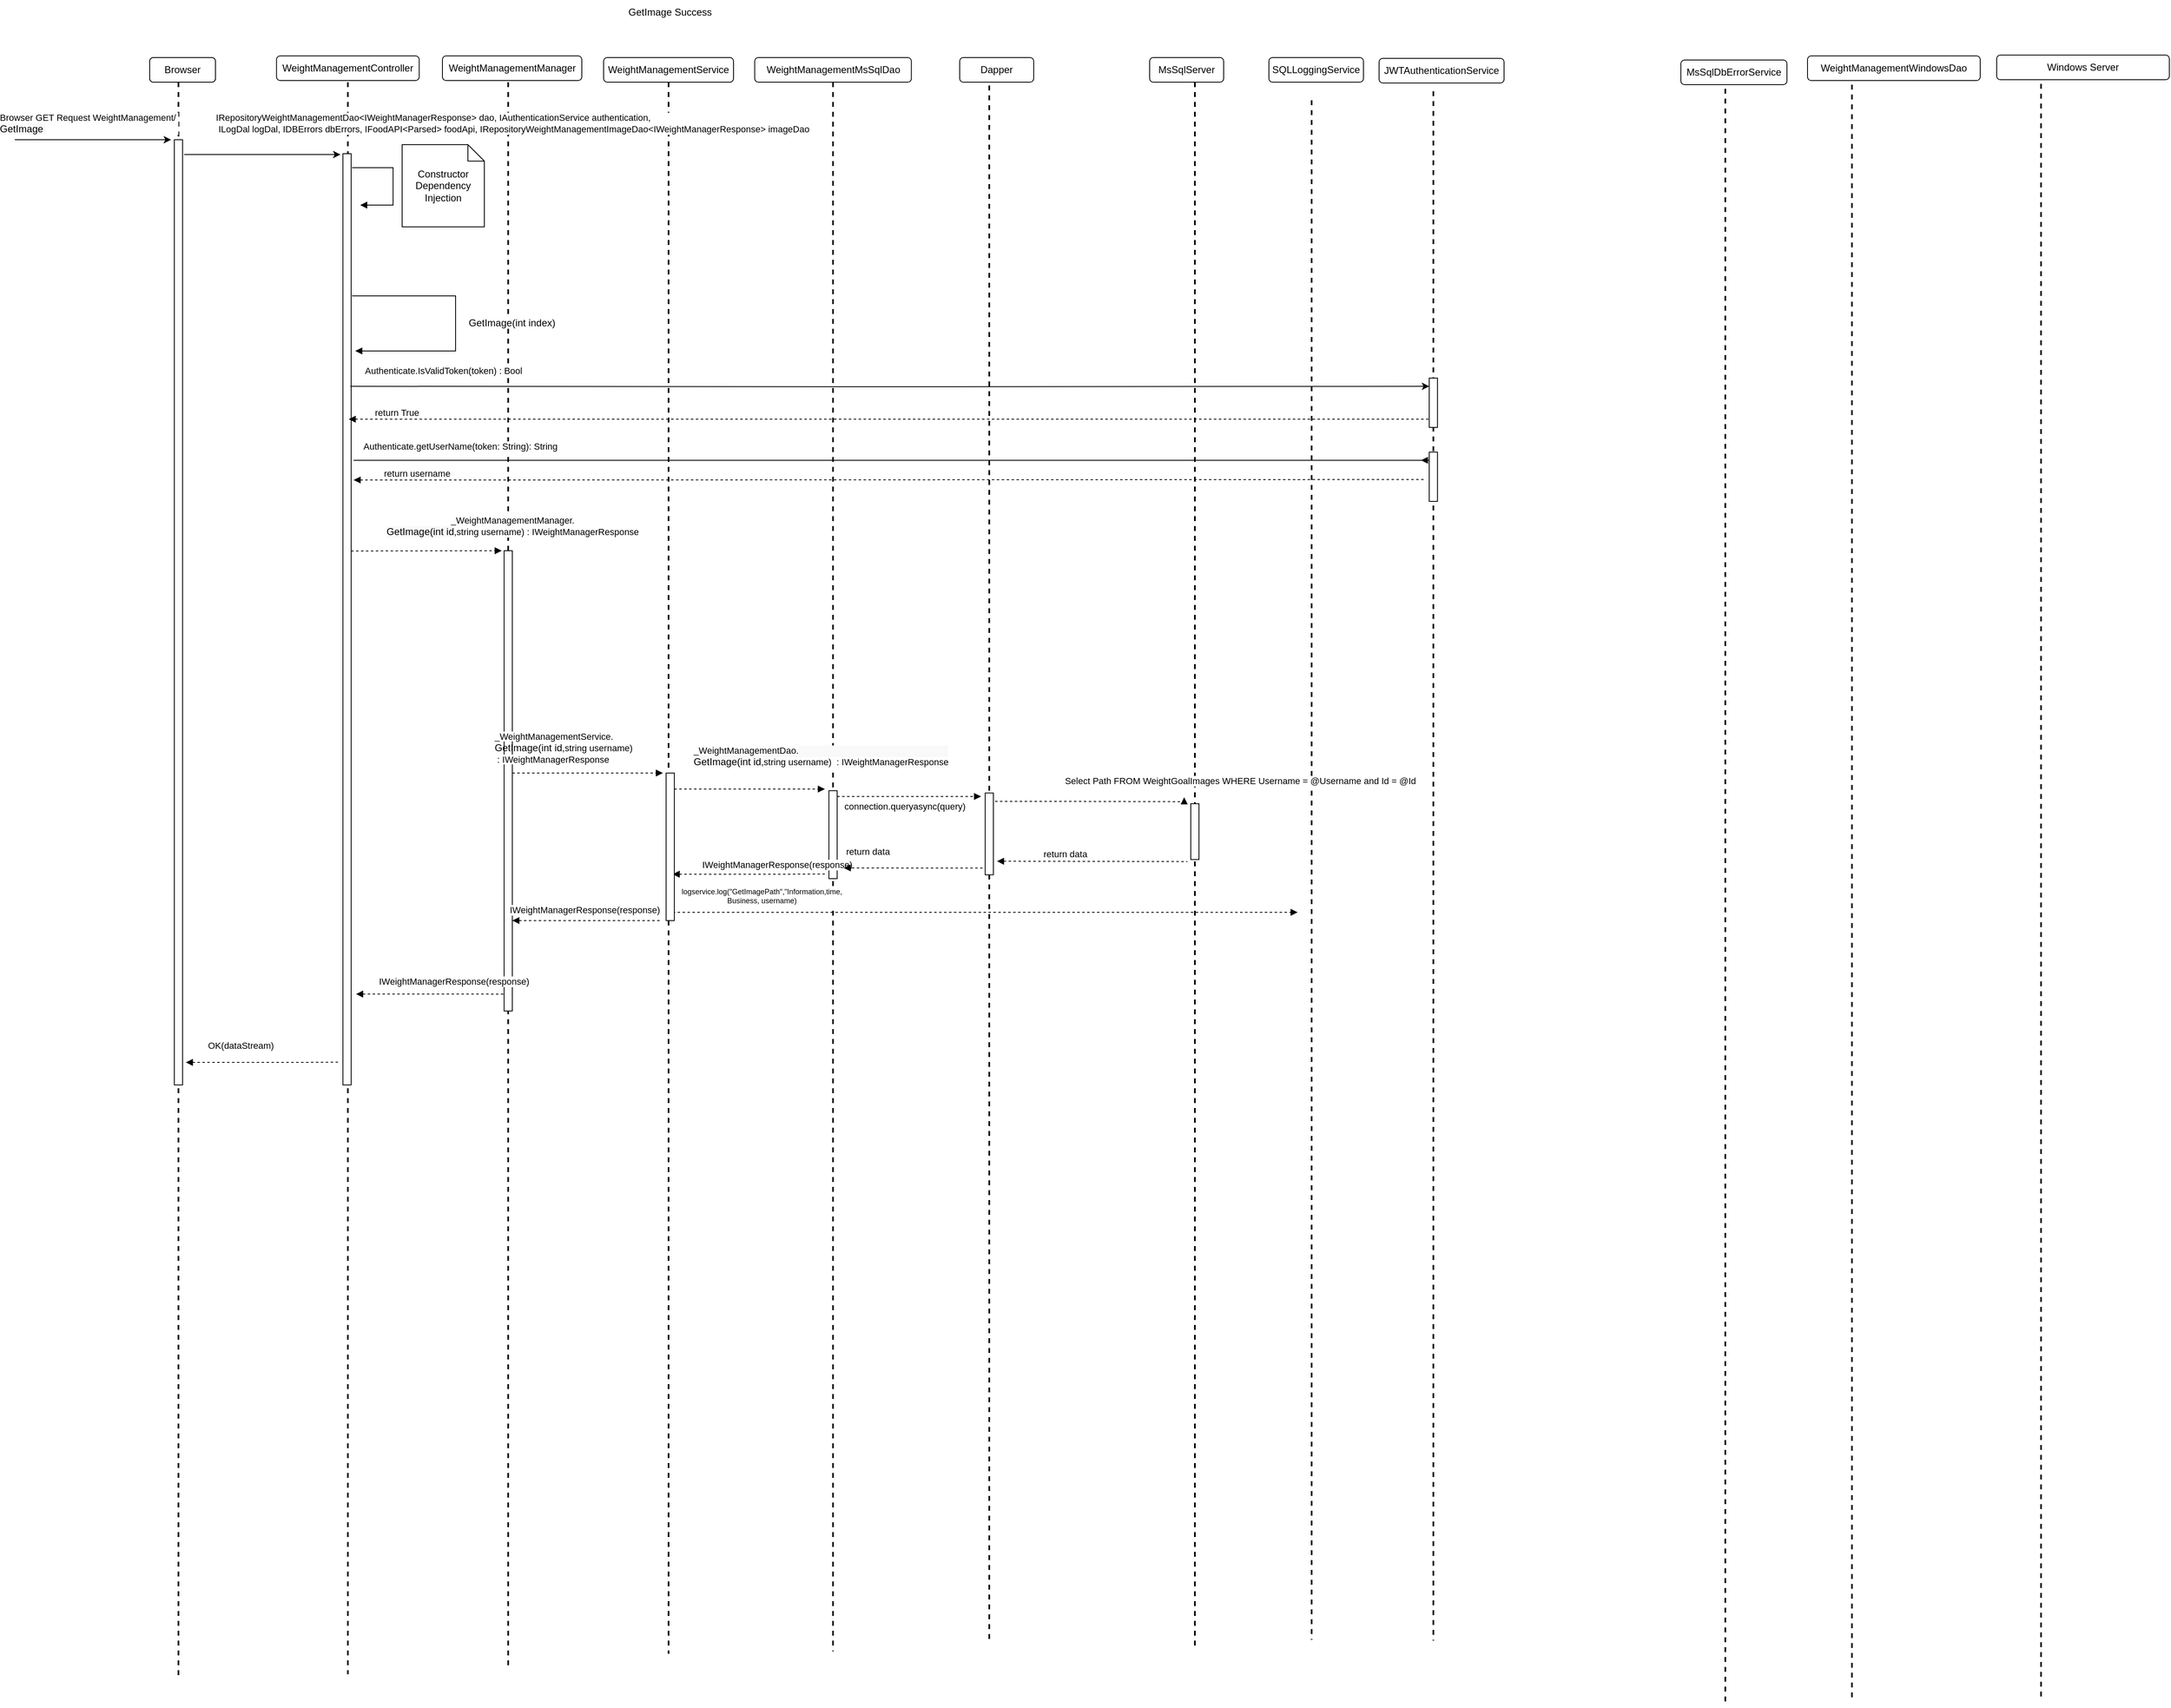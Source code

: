 <mxfile version="17.4.6" type="google" pages="3"><diagram id="Zu-n8dE4JaftM5KnnPa3" name="Success"><mxGraphModel grid="1" page="1" gridSize="10" guides="1" tooltips="1" connect="1" arrows="1" fold="1" pageScale="1" pageWidth="850" pageHeight="1100" math="0" shadow="0"><root><mxCell id="0"/><mxCell id="1" parent="0"/><mxCell id="gEZreNW8Lg-8bu7KFCgB-1" value="WeightManagementController" style="rounded=1;whiteSpace=wrap;html=1;" vertex="1" parent="1"><mxGeometry x="368.25" y="88" width="173.5" height="30" as="geometry"/></mxCell><mxCell id="gEZreNW8Lg-8bu7KFCgB-2" value="WeightManagementService" style="rounded=1;whiteSpace=wrap;html=1;" vertex="1" parent="1"><mxGeometry x="766" y="90" width="158" height="30" as="geometry"/></mxCell><mxCell id="gEZreNW8Lg-8bu7KFCgB-3" value="MsSqlServer" style="rounded=1;whiteSpace=wrap;html=1;" vertex="1" parent="1"><mxGeometry x="1430" y="90" width="90" height="30" as="geometry"/></mxCell><mxCell id="gEZreNW8Lg-8bu7KFCgB-4" value="WeightManagementManager" style="rounded=1;whiteSpace=wrap;html=1;" vertex="1" parent="1"><mxGeometry x="570" y="88" width="169.5" height="30" as="geometry"/></mxCell><mxCell id="gEZreNW8Lg-8bu7KFCgB-5" value="" style="line;strokeWidth=2;direction=south;html=1;dashed=1;" vertex="1" parent="1"><mxGeometry x="450" y="120" width="10" height="1937" as="geometry"/></mxCell><mxCell id="gEZreNW8Lg-8bu7KFCgB-6" value="" style="line;strokeWidth=2;direction=south;html=1;dashed=1;" vertex="1" parent="1"><mxGeometry x="645" y="120" width="10" height="1929" as="geometry"/></mxCell><mxCell id="gEZreNW8Lg-8bu7KFCgB-7" value="" style="line;strokeWidth=2;direction=south;html=1;dashed=1;" vertex="1" parent="1"><mxGeometry x="840" y="120" width="10" height="1912" as="geometry"/></mxCell><mxCell id="gEZreNW8Lg-8bu7KFCgB-8" value="" style="line;strokeWidth=2;direction=south;html=1;dashed=1;" vertex="1" parent="1"><mxGeometry x="1480" y="120" width="10" height="1908" as="geometry"/></mxCell><mxCell id="gEZreNW8Lg-8bu7KFCgB-9" value="GetImage Success" style="text;html=1;strokeColor=none;fillColor=none;align=center;verticalAlign=middle;whiteSpace=wrap;rounded=0;" vertex="1" parent="1"><mxGeometry x="776" y="20" width="142" height="30" as="geometry"/></mxCell><mxCell id="gEZreNW8Lg-8bu7KFCgB-11" value="" style="line;strokeWidth=2;direction=south;html=1;dashed=1;" vertex="1" parent="1"><mxGeometry x="1040" y="120" width="10" height="1909" as="geometry"/></mxCell><mxCell id="gEZreNW8Lg-8bu7KFCgB-12" value="" style="line;strokeWidth=2;direction=south;html=1;dashed=1;" vertex="1" parent="1"><mxGeometry x="1622" y="142" width="10" height="1873" as="geometry"/></mxCell><mxCell id="gEZreNW8Lg-8bu7KFCgB-13" value="SQLLoggingService" style="rounded=1;whiteSpace=wrap;html=1;" vertex="1" parent="1"><mxGeometry x="1575" y="90" width="115" height="30" as="geometry"/></mxCell><mxCell id="gEZreNW8Lg-8bu7KFCgB-14" value="Program.cs" style="rounded=1;whiteSpace=wrap;html=1;" vertex="1" parent="1"><mxGeometry x="214" y="90" width="80" height="30" as="geometry"/></mxCell><mxCell id="gEZreNW8Lg-8bu7KFCgB-15" value="" style="line;strokeWidth=2;direction=south;html=1;dashed=1;" vertex="1" parent="1"><mxGeometry x="244" y="120" width="10" height="1942" as="geometry"/></mxCell><mxCell id="gEZreNW8Lg-8bu7KFCgB-16" value="" style="html=1;points=[];perimeter=orthogonalPerimeter;" vertex="1" parent="1"><mxGeometry x="244" y="190" width="10" height="1150" as="geometry"/></mxCell><mxCell id="gEZreNW8Lg-8bu7KFCgB-17" value="" style="html=1;points=[];perimeter=orthogonalPerimeter;" vertex="1" parent="1"><mxGeometry x="449" y="207" width="10" height="1133" as="geometry"/></mxCell><mxCell id="gEZreNW8Lg-8bu7KFCgB-18" value="" style="line;strokeWidth=2;direction=south;html=1;dashed=1;" vertex="1" parent="1"><mxGeometry x="1230" y="124" width="10" height="1894" as="geometry"/></mxCell><mxCell id="gEZreNW8Lg-8bu7KFCgB-19" value="Dapper" style="rounded=1;whiteSpace=wrap;html=1;" vertex="1" parent="1"><mxGeometry x="1199" y="90" width="90" height="30" as="geometry"/></mxCell><mxCell id="gEZreNW8Lg-8bu7KFCgB-20" value="" style="line;strokeWidth=2;direction=south;html=1;dashed=1;" vertex="1" parent="1"><mxGeometry x="1770" y="131" width="10" height="1885" as="geometry"/></mxCell><mxCell id="gEZreNW8Lg-8bu7KFCgB-21" value="JWTAuthenticationService" style="rounded=1;whiteSpace=wrap;html=1;" vertex="1" parent="1"><mxGeometry x="1709" y="91" width="152" height="30" as="geometry"/></mxCell><mxCell id="gEZreNW8Lg-8bu7KFCgB-22" value="Browser" style="rounded=1;whiteSpace=wrap;html=1;" vertex="1" parent="1"><mxGeometry x="214" y="90" width="80" height="30" as="geometry"/></mxCell><mxCell id="gEZreNW8Lg-8bu7KFCgB-23" value="" style="endArrow=classic;html=1;rounded=0;" edge="1" parent="1"><mxGeometry width="50" height="50" relative="1" as="geometry"><mxPoint x="50" y="190" as="sourcePoint"/><mxPoint x="240" y="190" as="targetPoint"/></mxGeometry></mxCell><mxCell id="gEZreNW8Lg-8bu7KFCgB-24" value="&lt;div style=&quot;text-align: left&quot;&gt;&lt;div&gt;Browser GET Request WeightManagement/&amp;nbsp;&lt;/div&gt;&lt;div&gt;&lt;span style=&quot;font-size: 12px ; background-color: rgb(248 , 249 , 250) ; text-align: center&quot;&gt;GetImage&lt;/span&gt;&lt;span style=&quot;font-size: 12px ; background-color: rgb(248 , 249 , 250) ; text-align: center&quot;&gt;&amp;nbsp;&lt;/span&gt;&lt;/div&gt;&lt;/div&gt;" style="edgeLabel;html=1;align=center;verticalAlign=middle;resizable=0;points=[];" vertex="1" connectable="0" parent="gEZreNW8Lg-8bu7KFCgB-23"><mxGeometry x="0.567" y="-1" relative="1" as="geometry"><mxPoint x="-59" y="-21" as="offset"/></mxGeometry></mxCell><mxCell id="gEZreNW8Lg-8bu7KFCgB-25" value="" style="endArrow=classic;html=1;rounded=0;" edge="1" parent="1"><mxGeometry width="50" height="50" relative="1" as="geometry"><mxPoint x="256" y="208" as="sourcePoint"/><mxPoint x="446" y="208" as="targetPoint"/></mxGeometry></mxCell><mxCell id="gEZreNW8Lg-8bu7KFCgB-26" value="&lt;div style=&quot;text-align: left&quot;&gt;IRepositoryWeightManagementDao&amp;lt;IWeightManagerResponse&amp;gt; dao, IAuthenticationService authentication,&lt;/div&gt;&lt;div style=&quot;text-align: left&quot;&gt;&amp;nbsp;ILogDal logDal, IDBErrors dbErrors, IFoodAPI&amp;lt;Parsed&amp;gt; foodApi, IRepositoryWeightManagementImageDao&amp;lt;IWeightManagerResponse&amp;gt; imageDao&lt;br&gt;&lt;/div&gt;" style="edgeLabel;html=1;align=center;verticalAlign=middle;resizable=0;points=[];" vertex="1" connectable="0" parent="gEZreNW8Lg-8bu7KFCgB-25"><mxGeometry x="0.567" y="-1" relative="1" as="geometry"><mxPoint x="250" y="-39" as="offset"/></mxGeometry></mxCell><mxCell id="gEZreNW8Lg-8bu7KFCgB-27" value="" style="endArrow=block;endFill=1;html=1;edgeStyle=orthogonalEdgeStyle;align=left;verticalAlign=top;rounded=0;" edge="1" parent="1"><mxGeometry x="-1" relative="1" as="geometry"><mxPoint x="460" y="224.03" as="sourcePoint"/><mxPoint x="470" y="269.53" as="targetPoint"/><Array as="points"><mxPoint x="510" y="224.03"/><mxPoint x="510" y="269.03"/></Array></mxGeometry></mxCell><mxCell id="gEZreNW8Lg-8bu7KFCgB-28" value="Constructor Dependency Injection" style="shape=note;size=20;whiteSpace=wrap;html=1;" vertex="1" parent="1"><mxGeometry x="521" y="196" width="100" height="100" as="geometry"/></mxCell><mxCell id="gEZreNW8Lg-8bu7KFCgB-29" value="&lt;div style=&quot;text-align: center&quot;&gt;&lt;span style=&quot;font-size: 12px&quot;&gt;GetImage(int index)&lt;/span&gt;&lt;/div&gt;" style="endArrow=block;endFill=1;html=1;edgeStyle=orthogonalEdgeStyle;align=left;verticalAlign=top;rounded=0;" edge="1" parent="1"><mxGeometry x="-0.082" y="14" relative="1" as="geometry"><mxPoint x="460" y="380" as="sourcePoint"/><mxPoint x="464" y="447" as="targetPoint"/><Array as="points"><mxPoint x="586" y="380"/><mxPoint x="586" y="447"/></Array><mxPoint as="offset"/></mxGeometry></mxCell><mxCell id="gEZreNW8Lg-8bu7KFCgB-30" value="" style="html=1;points=[];perimeter=orthogonalPerimeter;" vertex="1" parent="1"><mxGeometry x="645" y="690" width="10" height="560" as="geometry"/></mxCell><mxCell id="gEZreNW8Lg-8bu7KFCgB-31" value="" style="endArrow=none;endFill=0;html=1;edgeStyle=orthogonalEdgeStyle;align=left;verticalAlign=top;rounded=0;startArrow=block;startFill=1;dashed=1;" edge="1" parent="1"><mxGeometry x="-1" relative="1" as="geometry"><mxPoint x="258" y="1312.52" as="sourcePoint"/><mxPoint x="443" y="1312.26" as="targetPoint"/><Array as="points"><mxPoint x="398" y="1312.26"/><mxPoint x="398" y="1312.26"/></Array></mxGeometry></mxCell><mxCell id="gEZreNW8Lg-8bu7KFCgB-32" value="&lt;span style=&quot;text-align: center&quot;&gt;OK(&lt;/span&gt;&lt;span style=&quot;text-align: center&quot;&gt;dataStream)&lt;/span&gt;&lt;span style=&quot;text-align: center&quot;&gt;&lt;br&gt;&lt;br&gt;&lt;/span&gt;" style="edgeLabel;resizable=0;html=1;align=left;verticalAlign=bottom;" connectable="0" vertex="1" parent="gEZreNW8Lg-8bu7KFCgB-31"><mxGeometry x="-1" relative="1" as="geometry"><mxPoint x="25" y="1" as="offset"/></mxGeometry></mxCell><mxCell id="gEZreNW8Lg-8bu7KFCgB-51" value="" style="endArrow=block;endFill=1;html=1;edgeStyle=orthogonalEdgeStyle;align=left;verticalAlign=top;rounded=0;exitX=1.133;exitY=0.18;exitDx=0;exitDy=0;exitPerimeter=0;entryX=-0.055;entryY=0.009;entryDx=0;entryDy=0;entryPerimeter=0;dashed=1;" edge="1" parent="1"><mxGeometry x="-1" relative="1" as="geometry"><mxPoint x="459.0" y="690.38" as="sourcePoint"/><mxPoint x="642.12" y="690.01" as="targetPoint"/><Array as="points"><mxPoint x="642.67" y="690.38"/></Array></mxGeometry></mxCell><mxCell id="gEZreNW8Lg-8bu7KFCgB-52" value="_WeightManagementManager.&lt;br&gt;&lt;div style=&quot;text-align: center&quot;&gt;&lt;span style=&quot;text-align: left&quot;&gt;&lt;span style=&quot;font-size: 12px ; background-color: rgb(248 , 249 , 250)&quot;&gt;GetImage(int id&lt;/span&gt;,string username)&lt;/span&gt;&amp;nbsp;: IWeightManagerResponse&lt;/div&gt;" style="edgeLabel;html=1;align=center;verticalAlign=middle;resizable=0;points=[];" vertex="1" connectable="0" parent="gEZreNW8Lg-8bu7KFCgB-51"><mxGeometry x="-0.158" y="2" relative="1" as="geometry"><mxPoint x="119" y="-28" as="offset"/></mxGeometry></mxCell><mxCell id="gEZreNW8Lg-8bu7KFCgB-129" value="" style="line;strokeWidth=2;direction=south;html=1;dashed=1;" vertex="1" parent="1"><mxGeometry x="2125" y="128" width="10" height="1968" as="geometry"/></mxCell><mxCell id="gEZreNW8Lg-8bu7KFCgB-130" value="MsSqlDbErrorService" style="rounded=1;whiteSpace=wrap;html=1;" vertex="1" parent="1"><mxGeometry x="2076" y="93" width="129" height="30" as="geometry"/></mxCell><mxCell id="gEZreNW8Lg-8bu7KFCgB-132" value="" style="endArrow=classic;html=1;rounded=0;edgeStyle=orthogonalEdgeStyle;entryX=0;entryY=0.167;entryDx=0;entryDy=0;entryPerimeter=0;" edge="1" parent="1" target="gEZreNW8Lg-8bu7KFCgB-139"><mxGeometry relative="1" as="geometry"><mxPoint x="458" y="490" as="sourcePoint"/><mxPoint x="1760" y="490" as="targetPoint"/></mxGeometry></mxCell><mxCell id="gEZreNW8Lg-8bu7KFCgB-133" value="Authenticate.IsValidToken(token) : Bool" style="edgeLabel;resizable=0;html=1;align=center;verticalAlign=middle;" connectable="0" vertex="1" parent="gEZreNW8Lg-8bu7KFCgB-132"><mxGeometry relative="1" as="geometry"><mxPoint x="-544" y="-20" as="offset"/></mxGeometry></mxCell><mxCell id="gEZreNW8Lg-8bu7KFCgB-134" value="" style="endArrow=none;endFill=0;html=1;edgeStyle=orthogonalEdgeStyle;align=left;verticalAlign=top;rounded=0;startArrow=block;startFill=1;dashed=1;entryX=0.462;entryY=-29.044;entryDx=0;entryDy=0;entryPerimeter=0;" edge="1" parent="1"><mxGeometry x="-1" relative="1" as="geometry"><mxPoint x="456" y="530" as="sourcePoint"/><mxPoint x="1778.44" y="528.806" as="targetPoint"/><Array as="points"><mxPoint x="1770" y="530"/><mxPoint x="1770" y="529"/></Array></mxGeometry></mxCell><mxCell id="gEZreNW8Lg-8bu7KFCgB-135" value="return True" style="edgeLabel;resizable=0;html=1;align=left;verticalAlign=bottom;" connectable="0" vertex="1" parent="gEZreNW8Lg-8bu7KFCgB-134"><mxGeometry x="-1" relative="1" as="geometry"><mxPoint x="30" as="offset"/></mxGeometry></mxCell><mxCell id="gEZreNW8Lg-8bu7KFCgB-136" value="Authenticate.getUserName(token: String): String" style="endArrow=block;endFill=1;html=1;edgeStyle=orthogonalEdgeStyle;align=left;verticalAlign=top;rounded=0;" edge="1" parent="1"><mxGeometry x="-0.985" y="30" relative="1" as="geometry"><mxPoint x="462" y="580" as="sourcePoint"/><mxPoint x="1760" y="580" as="targetPoint"/><mxPoint as="offset"/><Array as="points"><mxPoint x="1780" y="580"/></Array></mxGeometry></mxCell><mxCell id="gEZreNW8Lg-8bu7KFCgB-137" value="" style="endArrow=none;endFill=0;html=1;edgeStyle=orthogonalEdgeStyle;align=left;verticalAlign=top;rounded=0;startArrow=block;startFill=1;dashed=1;entryX=-0.438;entryY=0.556;entryDx=0;entryDy=0;entryPerimeter=0;" edge="1" parent="1" target="gEZreNW8Lg-8bu7KFCgB-140"><mxGeometry x="-1" relative="1" as="geometry"><mxPoint x="462" y="604" as="sourcePoint"/><mxPoint x="1772" y="604" as="targetPoint"/><Array as="points"><mxPoint x="601" y="604"/></Array></mxGeometry></mxCell><mxCell id="gEZreNW8Lg-8bu7KFCgB-138" value="return username" style="edgeLabel;resizable=0;html=1;align=left;verticalAlign=bottom;" connectable="0" vertex="1" parent="gEZreNW8Lg-8bu7KFCgB-137"><mxGeometry x="-1" relative="1" as="geometry"><mxPoint x="35" as="offset"/></mxGeometry></mxCell><mxCell id="gEZreNW8Lg-8bu7KFCgB-139" value="" style="html=1;points=[];perimeter=orthogonalPerimeter;" vertex="1" parent="1"><mxGeometry x="1770" y="480" width="10" height="60" as="geometry"/></mxCell><mxCell id="gEZreNW8Lg-8bu7KFCgB-140" value="" style="html=1;points=[];perimeter=orthogonalPerimeter;" vertex="1" parent="1"><mxGeometry x="1770" y="570" width="10" height="60" as="geometry"/></mxCell><mxCell id="_J33T24dU0ndYMFvRwaN-41" value="" style="endArrow=none;endFill=0;html=1;edgeStyle=orthogonalEdgeStyle;align=left;verticalAlign=top;rounded=0;startArrow=block;startFill=1;dashed=1;" edge="1" parent="1"><mxGeometry x="-1" relative="1" as="geometry"><mxPoint x="465" y="1229.41" as="sourcePoint"/><mxPoint x="645" y="1229.46" as="targetPoint"/><Array as="points"><mxPoint x="600" y="1229.41"/><mxPoint x="600" y="1229.41"/></Array></mxGeometry></mxCell><mxCell id="_J33T24dU0ndYMFvRwaN-42" value="&lt;span style=&quot;text-align: center&quot;&gt;IWeightManagerResponse(response)&lt;/span&gt;" style="edgeLabel;resizable=0;html=1;align=left;verticalAlign=bottom;" connectable="0" vertex="1" parent="_J33T24dU0ndYMFvRwaN-41"><mxGeometry x="-1" relative="1" as="geometry"><mxPoint x="26" y="-7" as="offset"/></mxGeometry></mxCell><mxCell id="SjA-UsDPnyYuA9Mtx6YP-1" value="WeightManagementMsSqlDao" style="rounded=1;whiteSpace=wrap;html=1;" vertex="1" parent="1"><mxGeometry x="949.75" y="90" width="190.5" height="30" as="geometry"/></mxCell><mxCell id="vQdsput2Xaz9jqljAzDK-16" value="" style="line;strokeWidth=2;direction=south;html=1;dashed=1;" vertex="1" parent="1"><mxGeometry x="2279" y="123" width="10" height="1968" as="geometry"/></mxCell><mxCell id="vQdsput2Xaz9jqljAzDK-17" value="WeightManagementWindowsDao" style="rounded=1;whiteSpace=wrap;html=1;" vertex="1" parent="1"><mxGeometry x="2230" y="88" width="210" height="30" as="geometry"/></mxCell><mxCell id="NM9GSzSNZOrJNY-sleNk-1" value="" style="line;strokeWidth=2;direction=south;html=1;dashed=1;" vertex="1" parent="1"><mxGeometry x="2509" y="122" width="10" height="1968" as="geometry"/></mxCell><mxCell id="NM9GSzSNZOrJNY-sleNk-2" value="Windows Server" style="rounded=1;whiteSpace=wrap;html=1;" vertex="1" parent="1"><mxGeometry x="2460" y="87" width="210" height="30" as="geometry"/></mxCell><mxCell id="ITlmt4MPpYLuHQh-we6f-19" value="" style="endArrow=none;endFill=0;html=1;edgeStyle=orthogonalEdgeStyle;align=left;verticalAlign=top;rounded=0;startArrow=block;startFill=1;dashed=1;" edge="1" parent="1"><mxGeometry x="-1" relative="1" as="geometry"><mxPoint x="655" y="1140.0" as="sourcePoint"/><mxPoint x="835" y="1140.05" as="targetPoint"/><Array as="points"><mxPoint x="790" y="1140.0"/><mxPoint x="790" y="1140.0"/></Array></mxGeometry></mxCell><mxCell id="ITlmt4MPpYLuHQh-we6f-20" value="&lt;span style=&quot;text-align: center&quot;&gt;IWeightManagerResponse(response)&lt;/span&gt;" style="edgeLabel;resizable=0;html=1;align=left;verticalAlign=bottom;" connectable="0" vertex="1" parent="ITlmt4MPpYLuHQh-we6f-19"><mxGeometry x="-1" relative="1" as="geometry"><mxPoint x="-5" y="-5" as="offset"/></mxGeometry></mxCell><mxCell id="Melsic1VQtg2TcKUUvmJ-1" value="" style="endArrow=block;endFill=1;html=1;edgeStyle=orthogonalEdgeStyle;align=left;verticalAlign=top;rounded=0;startArrow=none;startFill=0;dashed=1;" edge="1" parent="1"><mxGeometry x="-1" relative="1" as="geometry"><mxPoint x="850" y="1129.98" as="sourcePoint"/><mxPoint x="1610" y="1129.98" as="targetPoint"/><Array as="points"><mxPoint x="1508.5" y="1129.94"/></Array></mxGeometry></mxCell><mxCell id="Melsic1VQtg2TcKUUvmJ-2" value="&lt;div style=&quot;font-size: 9px ; text-align: center&quot;&gt;logservice.log(&quot;GetImagePath&quot;,&quot;Information,time,&lt;/div&gt;&lt;div style=&quot;font-size: 9px ; text-align: center&quot;&gt;Business, username)&lt;/div&gt;" style="edgeLabel;resizable=0;html=1;align=left;verticalAlign=bottom;" connectable="0" vertex="1" parent="Melsic1VQtg2TcKUUvmJ-1"><mxGeometry x="-1" relative="1" as="geometry"><mxPoint x="9" y="-6" as="offset"/></mxGeometry></mxCell><mxCell id="Melsic1VQtg2TcKUUvmJ-3" value="" style="endArrow=block;endFill=1;html=1;edgeStyle=orthogonalEdgeStyle;align=left;verticalAlign=top;rounded=0;exitX=1.133;exitY=0.18;exitDx=0;exitDy=0;exitPerimeter=0;entryX=-0.055;entryY=0.009;entryDx=0;entryDy=0;entryPerimeter=0;dashed=1;" edge="1" parent="1"><mxGeometry x="-1" relative="1" as="geometry"><mxPoint x="852.0" y="979.98" as="sourcePoint"/><mxPoint x="1035.12" y="980.02" as="targetPoint"/><Array as="points"><mxPoint x="1035.67" y="980.39"/></Array></mxGeometry></mxCell><mxCell id="Melsic1VQtg2TcKUUvmJ-4" value="&lt;div style=&quot;text-align: left&quot;&gt;&lt;div style=&quot;background-color: rgb(248 , 249 , 250)&quot;&gt;&lt;div&gt;&lt;span style=&quot;text-align: center ; background-color: rgb(255 , 255 , 255)&quot;&gt;_WeightManagementDao.&lt;/span&gt;&lt;br style=&quot;text-align: center&quot;&gt;&lt;span style=&quot;font-size: 12px&quot;&gt;GetImage(int id&lt;/span&gt;&lt;span style=&quot;background-color: rgb(255 , 255 , 255)&quot;&gt;,string username)&lt;/span&gt;&lt;span style=&quot;text-align: center ; background-color: rgb(255 , 255 , 255)&quot;&gt;&amp;nbsp;&lt;/span&gt;&lt;span style=&quot;text-align: center ; background-color: rgb(255 , 255 , 255)&quot;&gt;&amp;nbsp;: IWeightManagerResponse&lt;/span&gt;&lt;br&gt;&lt;/div&gt;&lt;/div&gt;&lt;/div&gt;" style="edgeLabel;html=1;align=center;verticalAlign=middle;resizable=0;points=[];" connectable="0" vertex="1" parent="Melsic1VQtg2TcKUUvmJ-3"><mxGeometry x="-0.323" relative="1" as="geometry"><mxPoint x="116" y="-40" as="offset"/></mxGeometry></mxCell><mxCell id="Melsic1VQtg2TcKUUvmJ-5" value="" style="html=1;points=[];perimeter=orthogonalPerimeter;" vertex="1" parent="1"><mxGeometry x="1040" y="982.0" width="10" height="107" as="geometry"/></mxCell><mxCell id="Melsic1VQtg2TcKUUvmJ-6" value="" style="html=1;points=[];perimeter=orthogonalPerimeter;" vertex="1" parent="1"><mxGeometry x="1480" y="997.83" width="10" height="67.94" as="geometry"/></mxCell><mxCell id="Melsic1VQtg2TcKUUvmJ-7" value="&lt;br&gt;" style="endArrow=block;endFill=1;html=1;edgeStyle=orthogonalEdgeStyle;align=left;verticalAlign=top;rounded=0;exitX=1.133;exitY=0.18;exitDx=0;exitDy=0;exitPerimeter=0;dashed=1;" edge="1" parent="1"><mxGeometry x="1" y="37" relative="1" as="geometry"><mxPoint x="1050" y="989.01" as="sourcePoint"/><mxPoint x="1225" y="989.0" as="targetPoint"/><Array as="points"><mxPoint x="1133" y="989.3"/><mxPoint x="1215" y="989.3"/></Array><mxPoint y="3" as="offset"/></mxGeometry></mxCell><mxCell id="Melsic1VQtg2TcKUUvmJ-8" value="connection.queryasync(query)" style="edgeLabel;html=1;align=center;verticalAlign=middle;resizable=0;points=[];" connectable="0" vertex="1" parent="Melsic1VQtg2TcKUUvmJ-7"><mxGeometry x="-0.161" y="-5" relative="1" as="geometry"><mxPoint x="8" y="7" as="offset"/></mxGeometry></mxCell><mxCell id="Melsic1VQtg2TcKUUvmJ-9" value="" style="endArrow=none;endFill=0;html=1;edgeStyle=orthogonalEdgeStyle;align=left;verticalAlign=top;rounded=0;startArrow=block;startFill=1;dashed=1;" edge="1" parent="1"><mxGeometry x="-1" relative="1" as="geometry"><mxPoint x="850" y="1083.59" as="sourcePoint"/><mxPoint x="1035" y="1083.33" as="targetPoint"/><Array as="points"><mxPoint x="990" y="1083.28"/><mxPoint x="990" y="1083.28"/></Array></mxGeometry></mxCell><mxCell id="Melsic1VQtg2TcKUUvmJ-10" value="&lt;span style=&quot;text-align: center&quot;&gt;IWeightManagerResponse(response)&lt;/span&gt;" style="edgeLabel;resizable=0;html=1;align=left;verticalAlign=bottom;" connectable="0" vertex="1" parent="Melsic1VQtg2TcKUUvmJ-9"><mxGeometry x="-1" relative="1" as="geometry"><mxPoint x="34" y="-3" as="offset"/></mxGeometry></mxCell><mxCell id="Melsic1VQtg2TcKUUvmJ-11" value="" style="endArrow=none;endFill=0;html=1;edgeStyle=orthogonalEdgeStyle;align=left;verticalAlign=top;rounded=0;startArrow=block;startFill=1;dashed=1;" edge="1" parent="1"><mxGeometry x="-1" relative="1" as="geometry"><mxPoint x="1244.38" y="1067.77" as="sourcePoint"/><mxPoint x="1476.0" y="1068.21" as="targetPoint"/><Array as="points"><mxPoint x="1265" y="1068.0"/></Array></mxGeometry></mxCell><mxCell id="Melsic1VQtg2TcKUUvmJ-12" value="return data" style="edgeLabel;resizable=0;html=1;align=left;verticalAlign=bottom;" connectable="0" vertex="1" parent="Melsic1VQtg2TcKUUvmJ-11"><mxGeometry x="-1" relative="1" as="geometry"><mxPoint x="55" as="offset"/></mxGeometry></mxCell><mxCell id="Melsic1VQtg2TcKUUvmJ-13" value="" style="html=1;points=[];perimeter=orthogonalPerimeter;" vertex="1" parent="1"><mxGeometry x="1230" y="984.79" width="10" height="99.54" as="geometry"/></mxCell><mxCell id="Melsic1VQtg2TcKUUvmJ-14" value="&lt;br&gt;" style="endArrow=block;endFill=1;html=1;edgeStyle=orthogonalEdgeStyle;align=left;verticalAlign=top;rounded=0;exitX=1.133;exitY=0.18;exitDx=0;exitDy=0;exitPerimeter=0;dashed=1;" edge="1" parent="1"><mxGeometry x="1" y="37" relative="1" as="geometry"><mxPoint x="1242.0" y="995.04" as="sourcePoint"/><mxPoint x="1472.0" y="990.0" as="targetPoint"/><Array as="points"><mxPoint x="1325" y="995.33"/><mxPoint x="1407" y="995.33"/></Array><mxPoint y="3" as="offset"/></mxGeometry></mxCell><mxCell id="Melsic1VQtg2TcKUUvmJ-15" value="Select Path FROM WeightGoalImages WHERE Username = @Username and Id = @Id" style="edgeLabel;html=1;align=center;verticalAlign=middle;resizable=0;points=[];" connectable="0" vertex="1" parent="Melsic1VQtg2TcKUUvmJ-14"><mxGeometry x="-0.309" y="-1" relative="1" as="geometry"><mxPoint x="216" y="-26" as="offset"/></mxGeometry></mxCell><mxCell id="Melsic1VQtg2TcKUUvmJ-16" value="" style="endArrow=none;endFill=0;html=1;edgeStyle=orthogonalEdgeStyle;align=left;verticalAlign=top;rounded=0;startArrow=block;startFill=1;dashed=1;" edge="1" parent="1"><mxGeometry x="-1" relative="1" as="geometry"><mxPoint x="1058.0" y="1076.0" as="sourcePoint"/><mxPoint x="1227.0" y="1076.17" as="targetPoint"/><Array as="points"><mxPoint x="1064" y="1076.0"/></Array></mxGeometry></mxCell><mxCell id="Melsic1VQtg2TcKUUvmJ-17" value="return data" style="edgeLabel;resizable=0;html=1;align=left;verticalAlign=bottom;" connectable="0" vertex="1" parent="Melsic1VQtg2TcKUUvmJ-16"><mxGeometry x="-1" relative="1" as="geometry"><mxPoint x="1" y="-12" as="offset"/></mxGeometry></mxCell><mxCell id="ti0pWw3eaeYteN2C1qA4-14" value="" style="html=1;points=[];perimeter=orthogonalPerimeter;" vertex="1" parent="1"><mxGeometry x="842" y="960.5" width="10" height="179.5" as="geometry"/></mxCell><mxCell id="ti0pWw3eaeYteN2C1qA4-15" value="" style="endArrow=block;endFill=1;html=1;edgeStyle=orthogonalEdgeStyle;align=left;verticalAlign=top;rounded=0;exitX=1.133;exitY=0.18;exitDx=0;exitDy=0;exitPerimeter=0;entryX=-0.055;entryY=0.009;entryDx=0;entryDy=0;entryPerimeter=0;dashed=1;" edge="1" parent="1"><mxGeometry x="-1" relative="1" as="geometry"><mxPoint x="655.0" y="960.5" as="sourcePoint"/><mxPoint x="838.12" y="960.5" as="targetPoint"/><Array as="points"><mxPoint x="838.67" y="960.87"/></Array></mxGeometry></mxCell><mxCell id="ti0pWw3eaeYteN2C1qA4-16" value="&lt;div style=&quot;text-align: left&quot;&gt;&lt;span style=&quot;text-align: center ; background-color: rgb(255 , 255 , 255)&quot;&gt;_WeightManagementService.&lt;/span&gt;&lt;br style=&quot;text-align: center&quot;&gt;&lt;span style=&quot;font-size: 12px&quot;&gt;GetImage(int id&lt;/span&gt;&lt;span style=&quot;background-color: rgb(255 , 255 , 255)&quot;&gt;,string username)&lt;/span&gt;&lt;span style=&quot;text-align: center ; background-color: rgb(255 , 255 , 255)&quot;&gt;&amp;nbsp;&lt;/span&gt;&lt;span style=&quot;text-align: center ; background-color: rgb(255 , 255 , 255)&quot;&gt;&amp;nbsp;&lt;/span&gt;&lt;/div&gt;&lt;div style=&quot;text-align: left&quot;&gt;&lt;span style=&quot;text-align: center ; background-color: rgb(255 , 255 , 255)&quot;&gt;&amp;nbsp;: IWeightManagerResponse&lt;/span&gt;&lt;br&gt;&lt;/div&gt;" style="edgeLabel;html=1;align=center;verticalAlign=middle;resizable=0;points=[];labelBackgroundColor=none;" connectable="0" vertex="1" parent="ti0pWw3eaeYteN2C1qA4-15"><mxGeometry x="-0.323" relative="1" as="geometry"><mxPoint x="3" y="-31" as="offset"/></mxGeometry></mxCell></root></mxGraphModel></diagram><diagram name="Db Error" id="rj0quDVDWj2xEPRRBRs9"><mxGraphModel grid="1" page="1" gridSize="10" guides="1" tooltips="1" connect="1" arrows="1" fold="1" pageScale="1" pageWidth="850" pageHeight="1100" math="0" shadow="0"><root><mxCell id="VZXjn01ALpiaDBUvkBsB-0"/><mxCell id="VZXjn01ALpiaDBUvkBsB-1" parent="VZXjn01ALpiaDBUvkBsB-0"/><mxCell id="D-YHX__jJ0ibBwtgkIr_-73" value="" style="endArrow=none;endFill=0;html=1;edgeStyle=orthogonalEdgeStyle;align=left;verticalAlign=top;rounded=0;startArrow=block;startFill=1;dashed=1;" edge="1" parent="VZXjn01ALpiaDBUvkBsB-1"><mxGeometry x="-1" relative="1" as="geometry"><mxPoint x="860" y="1152.09" as="sourcePoint"/><mxPoint x="2110" y="1154" as="targetPoint"/><Array as="points"><mxPoint x="1708.5" y="1152.05"/></Array></mxGeometry></mxCell><mxCell id="D-YHX__jJ0ibBwtgkIr_-74" value="return Decoded error" style="edgeLabel;html=1;align=center;verticalAlign=middle;resizable=0;points=[];" connectable="0" vertex="1" parent="D-YHX__jJ0ibBwtgkIr_-73"><mxGeometry x="-0.533" y="1" relative="1" as="geometry"><mxPoint as="offset"/></mxGeometry></mxCell><mxCell id="D-YHX__jJ0ibBwtgkIr_-75" value="" style="endArrow=block;endFill=1;html=1;edgeStyle=orthogonalEdgeStyle;align=left;verticalAlign=top;rounded=0;startArrow=none;startFill=0;dashed=1;" edge="1" parent="VZXjn01ALpiaDBUvkBsB-1"><mxGeometry x="-1" relative="1" as="geometry"><mxPoint x="850" y="1110" as="sourcePoint"/><mxPoint x="2110" y="1112" as="targetPoint"/><Array as="points"><mxPoint x="1698.5" y="1109.96"/></Array></mxGeometry></mxCell><mxCell id="D-YHX__jJ0ibBwtgkIr_-76" value="&lt;span style=&quot;text-align: left&quot;&gt;_dbErrorService(ErrorResponse)&lt;/span&gt;" style="edgeLabel;html=1;align=center;verticalAlign=middle;resizable=0;points=[];" connectable="0" vertex="1" parent="D-YHX__jJ0ibBwtgkIr_-75"><mxGeometry x="-0.52" y="1" relative="1" as="geometry"><mxPoint as="offset"/></mxGeometry></mxCell><mxCell id="D-YHX__jJ0ibBwtgkIr_-77" value="" style="endArrow=block;endFill=1;html=1;edgeStyle=orthogonalEdgeStyle;align=left;verticalAlign=top;rounded=0;startArrow=none;startFill=0;dashed=1;" edge="1" parent="VZXjn01ALpiaDBUvkBsB-1"><mxGeometry x="-1" relative="1" as="geometry"><mxPoint x="850" y="1190" as="sourcePoint"/><mxPoint x="1610" y="1190" as="targetPoint"/><Array as="points"><mxPoint x="1508.5" y="1189.96"/></Array></mxGeometry></mxCell><mxCell id="D-YHX__jJ0ibBwtgkIr_-78" value="&lt;div style=&quot;font-size: 9px ; text-align: center&quot;&gt;logservice.log(ErrorResponse + &quot;GetImage&quot;,&quot;Error,time,&lt;/div&gt;&lt;div style=&quot;font-size: 9px ; text-align: center&quot;&gt;DataStore, username)&lt;/div&gt;" style="edgeLabel;resizable=0;html=1;align=left;verticalAlign=bottom;" connectable="0" vertex="1" parent="D-YHX__jJ0ibBwtgkIr_-77"><mxGeometry x="-1" relative="1" as="geometry"><mxPoint x="9" y="-6" as="offset"/></mxGeometry></mxCell><mxCell id="-ABIm8-oH79TN2zqOnhR-4" value="WeightManagementController" style="rounded=1;whiteSpace=wrap;html=1;" vertex="1" parent="VZXjn01ALpiaDBUvkBsB-1"><mxGeometry x="368.25" y="88" width="173.5" height="30" as="geometry"/></mxCell><mxCell id="-ABIm8-oH79TN2zqOnhR-5" value="WeightManagementService" style="rounded=1;whiteSpace=wrap;html=1;" vertex="1" parent="VZXjn01ALpiaDBUvkBsB-1"><mxGeometry x="766" y="90" width="158" height="30" as="geometry"/></mxCell><mxCell id="-ABIm8-oH79TN2zqOnhR-6" value="MsSqlServer" style="rounded=1;whiteSpace=wrap;html=1;" vertex="1" parent="VZXjn01ALpiaDBUvkBsB-1"><mxGeometry x="1430" y="90" width="90" height="30" as="geometry"/></mxCell><mxCell id="-ABIm8-oH79TN2zqOnhR-7" value="WeightManagementManager" style="rounded=1;whiteSpace=wrap;html=1;" vertex="1" parent="VZXjn01ALpiaDBUvkBsB-1"><mxGeometry x="570" y="88" width="169.5" height="30" as="geometry"/></mxCell><mxCell id="-ABIm8-oH79TN2zqOnhR-8" value="" style="line;strokeWidth=2;direction=south;html=1;dashed=1;" vertex="1" parent="VZXjn01ALpiaDBUvkBsB-1"><mxGeometry x="450" y="120" width="10" height="1937" as="geometry"/></mxCell><mxCell id="-ABIm8-oH79TN2zqOnhR-9" value="" style="line;strokeWidth=2;direction=south;html=1;dashed=1;" vertex="1" parent="VZXjn01ALpiaDBUvkBsB-1"><mxGeometry x="645" y="120" width="10" height="1929" as="geometry"/></mxCell><mxCell id="-ABIm8-oH79TN2zqOnhR-10" value="" style="line;strokeWidth=2;direction=south;html=1;dashed=1;" vertex="1" parent="VZXjn01ALpiaDBUvkBsB-1"><mxGeometry x="840" y="120" width="10" height="1912" as="geometry"/></mxCell><mxCell id="-ABIm8-oH79TN2zqOnhR-11" value="" style="line;strokeWidth=2;direction=south;html=1;dashed=1;" vertex="1" parent="VZXjn01ALpiaDBUvkBsB-1"><mxGeometry x="1480" y="120" width="10" height="1908" as="geometry"/></mxCell><mxCell id="-ABIm8-oH79TN2zqOnhR-12" value="GetImage Success" style="text;html=1;strokeColor=none;fillColor=none;align=center;verticalAlign=middle;whiteSpace=wrap;rounded=0;" vertex="1" parent="VZXjn01ALpiaDBUvkBsB-1"><mxGeometry x="776" y="20" width="142" height="30" as="geometry"/></mxCell><mxCell id="-ABIm8-oH79TN2zqOnhR-13" value="" style="line;strokeWidth=2;direction=south;html=1;dashed=1;" vertex="1" parent="VZXjn01ALpiaDBUvkBsB-1"><mxGeometry x="1040" y="120" width="10" height="1909" as="geometry"/></mxCell><mxCell id="-ABIm8-oH79TN2zqOnhR-14" value="" style="line;strokeWidth=2;direction=south;html=1;dashed=1;" vertex="1" parent="VZXjn01ALpiaDBUvkBsB-1"><mxGeometry x="1622" y="142" width="10" height="1873" as="geometry"/></mxCell><mxCell id="-ABIm8-oH79TN2zqOnhR-15" value="SQLLoggingService" style="rounded=1;whiteSpace=wrap;html=1;" vertex="1" parent="VZXjn01ALpiaDBUvkBsB-1"><mxGeometry x="1575" y="90" width="115" height="30" as="geometry"/></mxCell><mxCell id="-ABIm8-oH79TN2zqOnhR-16" value="Program.cs" style="rounded=1;whiteSpace=wrap;html=1;" vertex="1" parent="VZXjn01ALpiaDBUvkBsB-1"><mxGeometry x="214" y="90" width="80" height="30" as="geometry"/></mxCell><mxCell id="-ABIm8-oH79TN2zqOnhR-17" value="" style="line;strokeWidth=2;direction=south;html=1;dashed=1;" vertex="1" parent="VZXjn01ALpiaDBUvkBsB-1"><mxGeometry x="244" y="120" width="10" height="1942" as="geometry"/></mxCell><mxCell id="-ABIm8-oH79TN2zqOnhR-18" value="" style="html=1;points=[];perimeter=orthogonalPerimeter;" vertex="1" parent="VZXjn01ALpiaDBUvkBsB-1"><mxGeometry x="244" y="190" width="10" height="1150" as="geometry"/></mxCell><mxCell id="-ABIm8-oH79TN2zqOnhR-19" value="" style="html=1;points=[];perimeter=orthogonalPerimeter;" vertex="1" parent="VZXjn01ALpiaDBUvkBsB-1"><mxGeometry x="449" y="207" width="10" height="1133" as="geometry"/></mxCell><mxCell id="-ABIm8-oH79TN2zqOnhR-20" value="" style="line;strokeWidth=2;direction=south;html=1;dashed=1;" vertex="1" parent="VZXjn01ALpiaDBUvkBsB-1"><mxGeometry x="1230" y="124" width="10" height="1894" as="geometry"/></mxCell><mxCell id="-ABIm8-oH79TN2zqOnhR-21" value="Dapper" style="rounded=1;whiteSpace=wrap;html=1;" vertex="1" parent="VZXjn01ALpiaDBUvkBsB-1"><mxGeometry x="1199" y="90" width="90" height="30" as="geometry"/></mxCell><mxCell id="-ABIm8-oH79TN2zqOnhR-22" value="" style="line;strokeWidth=2;direction=south;html=1;dashed=1;" vertex="1" parent="VZXjn01ALpiaDBUvkBsB-1"><mxGeometry x="1770" y="131" width="10" height="1885" as="geometry"/></mxCell><mxCell id="-ABIm8-oH79TN2zqOnhR-23" value="JWTAuthenticationService" style="rounded=1;whiteSpace=wrap;html=1;" vertex="1" parent="VZXjn01ALpiaDBUvkBsB-1"><mxGeometry x="1709" y="91" width="152" height="30" as="geometry"/></mxCell><mxCell id="-ABIm8-oH79TN2zqOnhR-24" value="Browser" style="rounded=1;whiteSpace=wrap;html=1;" vertex="1" parent="VZXjn01ALpiaDBUvkBsB-1"><mxGeometry x="214" y="90" width="80" height="30" as="geometry"/></mxCell><mxCell id="-ABIm8-oH79TN2zqOnhR-25" value="" style="endArrow=classic;html=1;rounded=0;" edge="1" parent="VZXjn01ALpiaDBUvkBsB-1"><mxGeometry width="50" height="50" relative="1" as="geometry"><mxPoint x="50" y="190" as="sourcePoint"/><mxPoint x="240" y="190" as="targetPoint"/></mxGeometry></mxCell><mxCell id="-ABIm8-oH79TN2zqOnhR-26" value="&lt;div style=&quot;text-align: left&quot;&gt;&lt;div&gt;Browser GET Request WeightManagement/&amp;nbsp;&lt;/div&gt;&lt;div&gt;&lt;span style=&quot;font-size: 12px ; background-color: rgb(248 , 249 , 250) ; text-align: center&quot;&gt;GetImage&lt;/span&gt;&lt;span style=&quot;font-size: 12px ; background-color: rgb(248 , 249 , 250) ; text-align: center&quot;&gt;&amp;nbsp;&lt;/span&gt;&lt;/div&gt;&lt;/div&gt;" style="edgeLabel;html=1;align=center;verticalAlign=middle;resizable=0;points=[];" connectable="0" vertex="1" parent="-ABIm8-oH79TN2zqOnhR-25"><mxGeometry x="0.567" y="-1" relative="1" as="geometry"><mxPoint x="-59" y="-21" as="offset"/></mxGeometry></mxCell><mxCell id="-ABIm8-oH79TN2zqOnhR-27" value="" style="endArrow=classic;html=1;rounded=0;" edge="1" parent="VZXjn01ALpiaDBUvkBsB-1"><mxGeometry width="50" height="50" relative="1" as="geometry"><mxPoint x="256" y="208" as="sourcePoint"/><mxPoint x="446" y="208" as="targetPoint"/></mxGeometry></mxCell><mxCell id="-ABIm8-oH79TN2zqOnhR-28" value="&lt;div style=&quot;text-align: left&quot;&gt;IRepositoryWeightManagementDao&amp;lt;IWeightManagerResponse&amp;gt; dao, IAuthenticationService authentication,&lt;/div&gt;&lt;div style=&quot;text-align: left&quot;&gt;&amp;nbsp;ILogDal logDal, IDBErrors dbErrors, IFoodAPI&amp;lt;Parsed&amp;gt; foodApi, IRepositoryWeightManagementImageDao&amp;lt;IWeightManagerResponse&amp;gt; imageDao&lt;br&gt;&lt;/div&gt;" style="edgeLabel;html=1;align=center;verticalAlign=middle;resizable=0;points=[];" connectable="0" vertex="1" parent="-ABIm8-oH79TN2zqOnhR-27"><mxGeometry x="0.567" y="-1" relative="1" as="geometry"><mxPoint x="250" y="-39" as="offset"/></mxGeometry></mxCell><mxCell id="-ABIm8-oH79TN2zqOnhR-29" value="" style="endArrow=block;endFill=1;html=1;edgeStyle=orthogonalEdgeStyle;align=left;verticalAlign=top;rounded=0;" edge="1" parent="VZXjn01ALpiaDBUvkBsB-1"><mxGeometry x="-1" relative="1" as="geometry"><mxPoint x="460" y="224.03" as="sourcePoint"/><mxPoint x="470" y="269.53" as="targetPoint"/><Array as="points"><mxPoint x="510" y="224.03"/><mxPoint x="510" y="269.03"/></Array></mxGeometry></mxCell><mxCell id="-ABIm8-oH79TN2zqOnhR-30" value="Constructor Dependency Injection" style="shape=note;size=20;whiteSpace=wrap;html=1;" vertex="1" parent="VZXjn01ALpiaDBUvkBsB-1"><mxGeometry x="521" y="196" width="100" height="100" as="geometry"/></mxCell><mxCell id="-ABIm8-oH79TN2zqOnhR-31" value="&lt;div style=&quot;text-align: center&quot;&gt;&lt;span style=&quot;font-size: 12px&quot;&gt;GetImage(int index)&lt;/span&gt;&lt;/div&gt;" style="endArrow=block;endFill=1;html=1;edgeStyle=orthogonalEdgeStyle;align=left;verticalAlign=top;rounded=0;" edge="1" parent="VZXjn01ALpiaDBUvkBsB-1"><mxGeometry x="-0.082" y="14" relative="1" as="geometry"><mxPoint x="460" y="380" as="sourcePoint"/><mxPoint x="464" y="447" as="targetPoint"/><Array as="points"><mxPoint x="586" y="380"/><mxPoint x="586" y="447"/></Array><mxPoint as="offset"/></mxGeometry></mxCell><mxCell id="-ABIm8-oH79TN2zqOnhR-32" value="" style="html=1;points=[];perimeter=orthogonalPerimeter;" vertex="1" parent="VZXjn01ALpiaDBUvkBsB-1"><mxGeometry x="645" y="690" width="10" height="560" as="geometry"/></mxCell><mxCell id="-ABIm8-oH79TN2zqOnhR-33" value="" style="endArrow=none;endFill=0;html=1;edgeStyle=orthogonalEdgeStyle;align=left;verticalAlign=top;rounded=0;startArrow=block;startFill=1;dashed=1;" edge="1" parent="VZXjn01ALpiaDBUvkBsB-1"><mxGeometry x="-1" relative="1" as="geometry"><mxPoint x="258" y="1312.52" as="sourcePoint"/><mxPoint x="443" y="1312.26" as="targetPoint"/><Array as="points"><mxPoint x="398" y="1312.26"/><mxPoint x="398" y="1312.26"/></Array></mxGeometry></mxCell><mxCell id="-ABIm8-oH79TN2zqOnhR-34" value="&lt;span style=&quot;text-align: center&quot;&gt;StatusCode(500)&lt;br&gt;&lt;/span&gt;" style="edgeLabel;resizable=0;html=1;align=left;verticalAlign=bottom;" connectable="0" vertex="1" parent="-ABIm8-oH79TN2zqOnhR-33"><mxGeometry x="-1" relative="1" as="geometry"><mxPoint x="25" y="1" as="offset"/></mxGeometry></mxCell><mxCell id="-ABIm8-oH79TN2zqOnhR-35" value="" style="endArrow=block;endFill=1;html=1;edgeStyle=orthogonalEdgeStyle;align=left;verticalAlign=top;rounded=0;exitX=1.133;exitY=0.18;exitDx=0;exitDy=0;exitPerimeter=0;entryX=-0.055;entryY=0.009;entryDx=0;entryDy=0;entryPerimeter=0;dashed=1;" edge="1" parent="VZXjn01ALpiaDBUvkBsB-1"><mxGeometry x="-1" relative="1" as="geometry"><mxPoint x="459.0" y="690.38" as="sourcePoint"/><mxPoint x="642.12" y="690.01" as="targetPoint"/><Array as="points"><mxPoint x="642.67" y="690.38"/></Array></mxGeometry></mxCell><mxCell id="-ABIm8-oH79TN2zqOnhR-36" value="_WeightManagementManager.&lt;br&gt;&lt;div style=&quot;text-align: center&quot;&gt;&lt;span style=&quot;text-align: left&quot;&gt;&lt;span style=&quot;font-size: 12px ; background-color: rgb(248 , 249 , 250)&quot;&gt;GetImage(int id&lt;/span&gt;,string username)&lt;/span&gt;&amp;nbsp;: IWeightManagerResponse&lt;/div&gt;" style="edgeLabel;html=1;align=center;verticalAlign=middle;resizable=0;points=[];" connectable="0" vertex="1" parent="-ABIm8-oH79TN2zqOnhR-35"><mxGeometry x="-0.158" y="2" relative="1" as="geometry"><mxPoint x="119" y="-28" as="offset"/></mxGeometry></mxCell><mxCell id="-ABIm8-oH79TN2zqOnhR-37" value="" style="line;strokeWidth=2;direction=south;html=1;dashed=1;" vertex="1" parent="VZXjn01ALpiaDBUvkBsB-1"><mxGeometry x="2125" y="128" width="10" height="1968" as="geometry"/></mxCell><mxCell id="-ABIm8-oH79TN2zqOnhR-38" value="MsSqlDbErrorService" style="rounded=1;whiteSpace=wrap;html=1;" vertex="1" parent="VZXjn01ALpiaDBUvkBsB-1"><mxGeometry x="2076" y="93" width="129" height="30" as="geometry"/></mxCell><mxCell id="-ABIm8-oH79TN2zqOnhR-39" value="" style="endArrow=classic;html=1;rounded=0;edgeStyle=orthogonalEdgeStyle;entryX=0;entryY=0.167;entryDx=0;entryDy=0;entryPerimeter=0;" edge="1" parent="VZXjn01ALpiaDBUvkBsB-1" target="-ABIm8-oH79TN2zqOnhR-46"><mxGeometry relative="1" as="geometry"><mxPoint x="458" y="490" as="sourcePoint"/><mxPoint x="1760" y="490" as="targetPoint"/></mxGeometry></mxCell><mxCell id="-ABIm8-oH79TN2zqOnhR-40" value="Authenticate.IsValidToken(token) : Bool" style="edgeLabel;resizable=0;html=1;align=center;verticalAlign=middle;" connectable="0" vertex="1" parent="-ABIm8-oH79TN2zqOnhR-39"><mxGeometry relative="1" as="geometry"><mxPoint x="-544" y="-20" as="offset"/></mxGeometry></mxCell><mxCell id="-ABIm8-oH79TN2zqOnhR-41" value="" style="endArrow=none;endFill=0;html=1;edgeStyle=orthogonalEdgeStyle;align=left;verticalAlign=top;rounded=0;startArrow=block;startFill=1;dashed=1;entryX=0.462;entryY=-29.044;entryDx=0;entryDy=0;entryPerimeter=0;" edge="1" parent="VZXjn01ALpiaDBUvkBsB-1"><mxGeometry x="-1" relative="1" as="geometry"><mxPoint x="456" y="530" as="sourcePoint"/><mxPoint x="1778.44" y="528.806" as="targetPoint"/><Array as="points"><mxPoint x="1770" y="530"/><mxPoint x="1770" y="529"/></Array></mxGeometry></mxCell><mxCell id="-ABIm8-oH79TN2zqOnhR-42" value="return True" style="edgeLabel;resizable=0;html=1;align=left;verticalAlign=bottom;" connectable="0" vertex="1" parent="-ABIm8-oH79TN2zqOnhR-41"><mxGeometry x="-1" relative="1" as="geometry"><mxPoint x="30" as="offset"/></mxGeometry></mxCell><mxCell id="-ABIm8-oH79TN2zqOnhR-43" value="Authenticate.getUserName(token: String): String" style="endArrow=block;endFill=1;html=1;edgeStyle=orthogonalEdgeStyle;align=left;verticalAlign=top;rounded=0;" edge="1" parent="VZXjn01ALpiaDBUvkBsB-1"><mxGeometry x="-0.985" y="30" relative="1" as="geometry"><mxPoint x="462" y="580" as="sourcePoint"/><mxPoint x="1760" y="580" as="targetPoint"/><mxPoint as="offset"/><Array as="points"><mxPoint x="1780" y="580"/></Array></mxGeometry></mxCell><mxCell id="-ABIm8-oH79TN2zqOnhR-44" value="" style="endArrow=none;endFill=0;html=1;edgeStyle=orthogonalEdgeStyle;align=left;verticalAlign=top;rounded=0;startArrow=block;startFill=1;dashed=1;entryX=-0.438;entryY=0.556;entryDx=0;entryDy=0;entryPerimeter=0;" edge="1" parent="VZXjn01ALpiaDBUvkBsB-1" target="-ABIm8-oH79TN2zqOnhR-47"><mxGeometry x="-1" relative="1" as="geometry"><mxPoint x="462" y="604" as="sourcePoint"/><mxPoint x="1772" y="604" as="targetPoint"/><Array as="points"><mxPoint x="601" y="604"/></Array></mxGeometry></mxCell><mxCell id="-ABIm8-oH79TN2zqOnhR-45" value="return username" style="edgeLabel;resizable=0;html=1;align=left;verticalAlign=bottom;" connectable="0" vertex="1" parent="-ABIm8-oH79TN2zqOnhR-44"><mxGeometry x="-1" relative="1" as="geometry"><mxPoint x="35" as="offset"/></mxGeometry></mxCell><mxCell id="-ABIm8-oH79TN2zqOnhR-46" value="" style="html=1;points=[];perimeter=orthogonalPerimeter;" vertex="1" parent="VZXjn01ALpiaDBUvkBsB-1"><mxGeometry x="1770" y="480" width="10" height="60" as="geometry"/></mxCell><mxCell id="-ABIm8-oH79TN2zqOnhR-47" value="" style="html=1;points=[];perimeter=orthogonalPerimeter;" vertex="1" parent="VZXjn01ALpiaDBUvkBsB-1"><mxGeometry x="1770" y="570" width="10" height="60" as="geometry"/></mxCell><mxCell id="-ABIm8-oH79TN2zqOnhR-48" value="" style="endArrow=none;endFill=0;html=1;edgeStyle=orthogonalEdgeStyle;align=left;verticalAlign=top;rounded=0;startArrow=block;startFill=1;dashed=1;" edge="1" parent="VZXjn01ALpiaDBUvkBsB-1"><mxGeometry x="-1" relative="1" as="geometry"><mxPoint x="465" y="1229.41" as="sourcePoint"/><mxPoint x="645" y="1229.46" as="targetPoint"/><Array as="points"><mxPoint x="600" y="1229.41"/><mxPoint x="600" y="1229.41"/></Array></mxGeometry></mxCell><mxCell id="-ABIm8-oH79TN2zqOnhR-49" value="&lt;span style=&quot;text-align: center&quot;&gt;IWeightManagerResponse(response)&lt;/span&gt;" style="edgeLabel;resizable=0;html=1;align=left;verticalAlign=bottom;" connectable="0" vertex="1" parent="-ABIm8-oH79TN2zqOnhR-48"><mxGeometry x="-1" relative="1" as="geometry"><mxPoint x="26" y="-7" as="offset"/></mxGeometry></mxCell><mxCell id="-ABIm8-oH79TN2zqOnhR-50" value="WeightManagementMsSqlDao" style="rounded=1;whiteSpace=wrap;html=1;" vertex="1" parent="VZXjn01ALpiaDBUvkBsB-1"><mxGeometry x="949.75" y="90" width="190.5" height="30" as="geometry"/></mxCell><mxCell id="-ABIm8-oH79TN2zqOnhR-51" value="" style="line;strokeWidth=2;direction=south;html=1;dashed=1;" vertex="1" parent="VZXjn01ALpiaDBUvkBsB-1"><mxGeometry x="2279" y="123" width="10" height="1968" as="geometry"/></mxCell><mxCell id="-ABIm8-oH79TN2zqOnhR-52" value="WeightManagementWindowsDao" style="rounded=1;whiteSpace=wrap;html=1;" vertex="1" parent="VZXjn01ALpiaDBUvkBsB-1"><mxGeometry x="2230" y="88" width="210" height="30" as="geometry"/></mxCell><mxCell id="-ABIm8-oH79TN2zqOnhR-53" value="" style="line;strokeWidth=2;direction=south;html=1;dashed=1;" vertex="1" parent="VZXjn01ALpiaDBUvkBsB-1"><mxGeometry x="2509" y="122" width="10" height="1968" as="geometry"/></mxCell><mxCell id="-ABIm8-oH79TN2zqOnhR-54" value="Windows Server" style="rounded=1;whiteSpace=wrap;html=1;" vertex="1" parent="VZXjn01ALpiaDBUvkBsB-1"><mxGeometry x="2460" y="87" width="210" height="30" as="geometry"/></mxCell><mxCell id="-ABIm8-oH79TN2zqOnhR-55" value="" style="endArrow=none;endFill=0;html=1;edgeStyle=orthogonalEdgeStyle;align=left;verticalAlign=top;rounded=0;startArrow=block;startFill=1;dashed=1;" edge="1" parent="VZXjn01ALpiaDBUvkBsB-1"><mxGeometry x="-1" relative="1" as="geometry"><mxPoint x="655" y="1200.0" as="sourcePoint"/><mxPoint x="835" y="1200.05" as="targetPoint"/><Array as="points"><mxPoint x="790" y="1200.0"/><mxPoint x="790" y="1200.0"/></Array></mxGeometry></mxCell><mxCell id="-ABIm8-oH79TN2zqOnhR-56" value="&lt;span style=&quot;text-align: center&quot;&gt;IWeightManagerResponse(response)&lt;/span&gt;" style="edgeLabel;resizable=0;html=1;align=left;verticalAlign=bottom;" connectable="0" vertex="1" parent="-ABIm8-oH79TN2zqOnhR-55"><mxGeometry x="-1" relative="1" as="geometry"><mxPoint x="-5" y="-5" as="offset"/></mxGeometry></mxCell><mxCell id="-ABIm8-oH79TN2zqOnhR-59" value="" style="endArrow=block;endFill=1;html=1;edgeStyle=orthogonalEdgeStyle;align=left;verticalAlign=top;rounded=0;exitX=1.133;exitY=0.18;exitDx=0;exitDy=0;exitPerimeter=0;entryX=-0.055;entryY=0.009;entryDx=0;entryDy=0;entryPerimeter=0;dashed=1;" edge="1" parent="VZXjn01ALpiaDBUvkBsB-1"><mxGeometry x="-1" relative="1" as="geometry"><mxPoint x="852" y="979.98" as="sourcePoint"/><mxPoint x="1035.12" y="980.02" as="targetPoint"/><Array as="points"><mxPoint x="1035.67" y="980.39"/></Array></mxGeometry></mxCell><mxCell id="-ABIm8-oH79TN2zqOnhR-60" value="&lt;div style=&quot;text-align: left&quot;&gt;&lt;div style=&quot;background-color: rgb(248 , 249 , 250)&quot;&gt;&lt;div&gt;&lt;span style=&quot;text-align: center ; background-color: rgb(255 , 255 , 255)&quot;&gt;_WeightManagementDao.&lt;/span&gt;&lt;br style=&quot;text-align: center&quot;&gt;&lt;span style=&quot;font-size: 12px&quot;&gt;GetImage(int id&lt;/span&gt;&lt;span style=&quot;background-color: rgb(255 , 255 , 255)&quot;&gt;,string username)&lt;/span&gt;&lt;span style=&quot;text-align: center ; background-color: rgb(255 , 255 , 255)&quot;&gt;&amp;nbsp;&lt;/span&gt;&lt;span style=&quot;text-align: center ; background-color: rgb(255 , 255 , 255)&quot;&gt;&amp;nbsp;: IWeightManagerResponse&lt;/span&gt;&lt;br&gt;&lt;/div&gt;&lt;/div&gt;&lt;/div&gt;" style="edgeLabel;html=1;align=center;verticalAlign=middle;resizable=0;points=[];" connectable="0" vertex="1" parent="-ABIm8-oH79TN2zqOnhR-59"><mxGeometry x="-0.323" relative="1" as="geometry"><mxPoint x="116" y="-40" as="offset"/></mxGeometry></mxCell><mxCell id="-ABIm8-oH79TN2zqOnhR-61" value="" style="html=1;points=[];perimeter=orthogonalPerimeter;" vertex="1" parent="VZXjn01ALpiaDBUvkBsB-1"><mxGeometry x="1040" y="982.0" width="10" height="107" as="geometry"/></mxCell><mxCell id="-ABIm8-oH79TN2zqOnhR-62" value="" style="html=1;points=[];perimeter=orthogonalPerimeter;" vertex="1" parent="VZXjn01ALpiaDBUvkBsB-1"><mxGeometry x="1480" y="997.83" width="10" height="67.94" as="geometry"/></mxCell><mxCell id="-ABIm8-oH79TN2zqOnhR-63" value="&lt;br&gt;" style="endArrow=block;endFill=1;html=1;edgeStyle=orthogonalEdgeStyle;align=left;verticalAlign=top;rounded=0;exitX=1.133;exitY=0.18;exitDx=0;exitDy=0;exitPerimeter=0;dashed=1;" edge="1" parent="VZXjn01ALpiaDBUvkBsB-1"><mxGeometry x="1" y="37" relative="1" as="geometry"><mxPoint x="1050" y="989.01" as="sourcePoint"/><mxPoint x="1225" y="989.0" as="targetPoint"/><Array as="points"><mxPoint x="1133" y="989.3"/><mxPoint x="1215" y="989.3"/></Array><mxPoint y="3" as="offset"/></mxGeometry></mxCell><mxCell id="-ABIm8-oH79TN2zqOnhR-64" value="connection.queryasync(query)" style="edgeLabel;html=1;align=center;verticalAlign=middle;resizable=0;points=[];" connectable="0" vertex="1" parent="-ABIm8-oH79TN2zqOnhR-63"><mxGeometry x="-0.161" y="-5" relative="1" as="geometry"><mxPoint x="8" y="7" as="offset"/></mxGeometry></mxCell><mxCell id="-ABIm8-oH79TN2zqOnhR-65" value="" style="endArrow=none;endFill=0;html=1;edgeStyle=orthogonalEdgeStyle;align=left;verticalAlign=top;rounded=0;startArrow=block;startFill=1;dashed=1;" edge="1" parent="VZXjn01ALpiaDBUvkBsB-1"><mxGeometry x="-1" relative="1" as="geometry"><mxPoint x="850" y="1083.59" as="sourcePoint"/><mxPoint x="1035" y="1083.33" as="targetPoint"/><Array as="points"><mxPoint x="990" y="1083.28"/><mxPoint x="990" y="1083.28"/></Array></mxGeometry></mxCell><mxCell id="-ABIm8-oH79TN2zqOnhR-66" value="&lt;span style=&quot;text-align: center&quot;&gt;IWeightManagerResponse(response)&lt;/span&gt;" style="edgeLabel;resizable=0;html=1;align=left;verticalAlign=bottom;" connectable="0" vertex="1" parent="-ABIm8-oH79TN2zqOnhR-65"><mxGeometry x="-1" relative="1" as="geometry"><mxPoint x="34" y="-3" as="offset"/></mxGeometry></mxCell><mxCell id="-ABIm8-oH79TN2zqOnhR-67" value="" style="endArrow=none;endFill=0;html=1;edgeStyle=orthogonalEdgeStyle;align=left;verticalAlign=top;rounded=0;startArrow=block;startFill=1;dashed=1;" edge="1" parent="VZXjn01ALpiaDBUvkBsB-1"><mxGeometry x="-1" relative="1" as="geometry"><mxPoint x="1244.38" y="1067.77" as="sourcePoint"/><mxPoint x="1476.0" y="1068.21" as="targetPoint"/><Array as="points"><mxPoint x="1265" y="1068.0"/></Array></mxGeometry></mxCell><mxCell id="-ABIm8-oH79TN2zqOnhR-68" value="return data" style="edgeLabel;resizable=0;html=1;align=left;verticalAlign=bottom;" connectable="0" vertex="1" parent="-ABIm8-oH79TN2zqOnhR-67"><mxGeometry x="-1" relative="1" as="geometry"><mxPoint x="55" as="offset"/></mxGeometry></mxCell><mxCell id="-ABIm8-oH79TN2zqOnhR-69" value="" style="html=1;points=[];perimeter=orthogonalPerimeter;" vertex="1" parent="VZXjn01ALpiaDBUvkBsB-1"><mxGeometry x="1230" y="984.79" width="10" height="99.54" as="geometry"/></mxCell><mxCell id="-ABIm8-oH79TN2zqOnhR-70" value="&lt;br&gt;" style="endArrow=block;endFill=1;html=1;edgeStyle=orthogonalEdgeStyle;align=left;verticalAlign=top;rounded=0;exitX=1.133;exitY=0.18;exitDx=0;exitDy=0;exitPerimeter=0;dashed=1;" edge="1" parent="VZXjn01ALpiaDBUvkBsB-1"><mxGeometry x="1" y="37" relative="1" as="geometry"><mxPoint x="1242.0" y="995.04" as="sourcePoint"/><mxPoint x="1472.0" y="990.0" as="targetPoint"/><Array as="points"><mxPoint x="1325" y="995.33"/><mxPoint x="1407" y="995.33"/></Array><mxPoint y="3" as="offset"/></mxGeometry></mxCell><mxCell id="-ABIm8-oH79TN2zqOnhR-71" value="Select Path FROM WeightGoalImages WHERE Username = @Username and Id = @Id" style="edgeLabel;html=1;align=center;verticalAlign=middle;resizable=0;points=[];" connectable="0" vertex="1" parent="-ABIm8-oH79TN2zqOnhR-70"><mxGeometry x="-0.309" y="-1" relative="1" as="geometry"><mxPoint x="216" y="-26" as="offset"/></mxGeometry></mxCell><mxCell id="-ABIm8-oH79TN2zqOnhR-72" value="" style="endArrow=none;endFill=0;html=1;edgeStyle=orthogonalEdgeStyle;align=left;verticalAlign=top;rounded=0;startArrow=block;startFill=1;dashed=1;" edge="1" parent="VZXjn01ALpiaDBUvkBsB-1"><mxGeometry x="-1" relative="1" as="geometry"><mxPoint x="1058.0" y="1076.0" as="sourcePoint"/><mxPoint x="1227.0" y="1076.17" as="targetPoint"/><Array as="points"><mxPoint x="1064" y="1076.0"/></Array></mxGeometry></mxCell><mxCell id="-ABIm8-oH79TN2zqOnhR-73" value="return data" style="edgeLabel;resizable=0;html=1;align=left;verticalAlign=bottom;" connectable="0" vertex="1" parent="-ABIm8-oH79TN2zqOnhR-72"><mxGeometry x="-1" relative="1" as="geometry"><mxPoint x="1" y="-12" as="offset"/></mxGeometry></mxCell><mxCell id="-ABIm8-oH79TN2zqOnhR-74" value="" style="html=1;points=[];perimeter=orthogonalPerimeter;" vertex="1" parent="VZXjn01ALpiaDBUvkBsB-1"><mxGeometry x="842" y="960.5" width="10" height="239.5" as="geometry"/></mxCell><mxCell id="-ABIm8-oH79TN2zqOnhR-75" value="" style="endArrow=block;endFill=1;html=1;edgeStyle=orthogonalEdgeStyle;align=left;verticalAlign=top;rounded=0;exitX=1.133;exitY=0.18;exitDx=0;exitDy=0;exitPerimeter=0;entryX=-0.055;entryY=0.009;entryDx=0;entryDy=0;entryPerimeter=0;dashed=1;" edge="1" parent="VZXjn01ALpiaDBUvkBsB-1"><mxGeometry x="-1" relative="1" as="geometry"><mxPoint x="655" y="960.5" as="sourcePoint"/><mxPoint x="838.12" y="960.5" as="targetPoint"/><Array as="points"><mxPoint x="838.67" y="960.87"/></Array></mxGeometry></mxCell><mxCell id="-ABIm8-oH79TN2zqOnhR-76" value="&lt;div style=&quot;text-align: left&quot;&gt;&lt;span style=&quot;text-align: center ; background-color: rgb(255 , 255 , 255)&quot;&gt;_WeightManagementService.&lt;/span&gt;&lt;br style=&quot;text-align: center&quot;&gt;&lt;span style=&quot;font-size: 12px&quot;&gt;GetImage(int id&lt;/span&gt;&lt;span style=&quot;background-color: rgb(255 , 255 , 255)&quot;&gt;,string username)&lt;/span&gt;&lt;span style=&quot;text-align: center ; background-color: rgb(255 , 255 , 255)&quot;&gt;&amp;nbsp;&lt;/span&gt;&lt;span style=&quot;text-align: center ; background-color: rgb(255 , 255 , 255)&quot;&gt;&amp;nbsp;&lt;/span&gt;&lt;/div&gt;&lt;div style=&quot;text-align: left&quot;&gt;&lt;span style=&quot;text-align: center ; background-color: rgb(255 , 255 , 255)&quot;&gt;&amp;nbsp;: IWeightManagerResponse&lt;/span&gt;&lt;br&gt;&lt;/div&gt;" style="edgeLabel;html=1;align=center;verticalAlign=middle;resizable=0;points=[];labelBackgroundColor=none;" connectable="0" vertex="1" parent="-ABIm8-oH79TN2zqOnhR-75"><mxGeometry x="-0.323" relative="1" as="geometry"><mxPoint x="3" y="-31" as="offset"/></mxGeometry></mxCell><mxCell id="K1owYP1tPBqLWp-mW8gl-0" value="" style="html=1;points=[];perimeter=orthogonalPerimeter;" vertex="1" parent="VZXjn01ALpiaDBUvkBsB-1"><mxGeometry x="2120" y="1100" width="10" height="60" as="geometry"/></mxCell><mxCell id="K1owYP1tPBqLWp-mW8gl-1" value="" style="html=1;points=[];perimeter=orthogonalPerimeter;" vertex="1" parent="VZXjn01ALpiaDBUvkBsB-1"><mxGeometry x="1622" y="1180" width="10" height="60" as="geometry"/></mxCell></root></mxGraphModel></diagram><diagram name="InvalidToken" id="asKYfRH7LN4sN0O_VUEG"><mxGraphModel grid="1" page="1" gridSize="10" guides="1" tooltips="1" connect="1" arrows="1" fold="1" pageScale="1" pageWidth="850" pageHeight="1100" math="0" shadow="0"><root><mxCell id="YJ8ObVjsnDUGtwaK42XU-0"/><mxCell id="YJ8ObVjsnDUGtwaK42XU-1" parent="YJ8ObVjsnDUGtwaK42XU-0"/><mxCell id="YJ8ObVjsnDUGtwaK42XU-2" value="WeightManagementController" style="rounded=1;whiteSpace=wrap;html=1;" vertex="1" parent="YJ8ObVjsnDUGtwaK42XU-1"><mxGeometry x="368.25" y="88" width="173.5" height="30" as="geometry"/></mxCell><mxCell id="YJ8ObVjsnDUGtwaK42XU-3" value="WeightManagementServer" style="rounded=1;whiteSpace=wrap;html=1;" vertex="1" parent="YJ8ObVjsnDUGtwaK42XU-1"><mxGeometry x="766" y="90" width="158" height="30" as="geometry"/></mxCell><mxCell id="YJ8ObVjsnDUGtwaK42XU-4" value="MsSqlServer" style="rounded=1;whiteSpace=wrap;html=1;" vertex="1" parent="YJ8ObVjsnDUGtwaK42XU-1"><mxGeometry x="1430" y="90" width="90" height="30" as="geometry"/></mxCell><mxCell id="YJ8ObVjsnDUGtwaK42XU-5" value="WeightManagementManager" style="rounded=1;whiteSpace=wrap;html=1;" vertex="1" parent="YJ8ObVjsnDUGtwaK42XU-1"><mxGeometry x="570" y="88" width="169.5" height="30" as="geometry"/></mxCell><mxCell id="YJ8ObVjsnDUGtwaK42XU-6" value="" style="line;strokeWidth=2;direction=south;html=1;dashed=1;" vertex="1" parent="YJ8ObVjsnDUGtwaK42XU-1"><mxGeometry x="450" y="120" width="10" height="1937" as="geometry"/></mxCell><mxCell id="YJ8ObVjsnDUGtwaK42XU-7" value="" style="line;strokeWidth=2;direction=south;html=1;dashed=1;" vertex="1" parent="YJ8ObVjsnDUGtwaK42XU-1"><mxGeometry x="645" y="120" width="10" height="1929" as="geometry"/></mxCell><mxCell id="YJ8ObVjsnDUGtwaK42XU-8" value="" style="line;strokeWidth=2;direction=south;html=1;dashed=1;" vertex="1" parent="YJ8ObVjsnDUGtwaK42XU-1"><mxGeometry x="840" y="120" width="10" height="1912" as="geometry"/></mxCell><mxCell id="YJ8ObVjsnDUGtwaK42XU-9" value="" style="line;strokeWidth=2;direction=south;html=1;dashed=1;" vertex="1" parent="YJ8ObVjsnDUGtwaK42XU-1"><mxGeometry x="1480" y="120" width="10" height="1908" as="geometry"/></mxCell><mxCell id="YJ8ObVjsnDUGtwaK42XU-11" value="WeightManagementMsSqlDao" style="rounded=1;whiteSpace=wrap;html=1;" vertex="1" parent="YJ8ObVjsnDUGtwaK42XU-1"><mxGeometry x="949.75" y="90" width="190.5" height="30" as="geometry"/></mxCell><mxCell id="YJ8ObVjsnDUGtwaK42XU-12" value="" style="line;strokeWidth=2;direction=south;html=1;dashed=1;" vertex="1" parent="YJ8ObVjsnDUGtwaK42XU-1"><mxGeometry x="1040" y="120" width="10" height="1909" as="geometry"/></mxCell><mxCell id="YJ8ObVjsnDUGtwaK42XU-13" value="" style="line;strokeWidth=2;direction=south;html=1;dashed=1;" vertex="1" parent="YJ8ObVjsnDUGtwaK42XU-1"><mxGeometry x="1622" y="142" width="10" height="1873" as="geometry"/></mxCell><mxCell id="YJ8ObVjsnDUGtwaK42XU-14" value="SQLLoggingService" style="rounded=1;whiteSpace=wrap;html=1;" vertex="1" parent="YJ8ObVjsnDUGtwaK42XU-1"><mxGeometry x="1575" y="90" width="115" height="30" as="geometry"/></mxCell><mxCell id="YJ8ObVjsnDUGtwaK42XU-15" value="Program.cs" style="rounded=1;whiteSpace=wrap;html=1;" vertex="1" parent="YJ8ObVjsnDUGtwaK42XU-1"><mxGeometry x="214" y="90" width="80" height="30" as="geometry"/></mxCell><mxCell id="YJ8ObVjsnDUGtwaK42XU-16" value="" style="line;strokeWidth=2;direction=south;html=1;dashed=1;" vertex="1" parent="YJ8ObVjsnDUGtwaK42XU-1"><mxGeometry x="244" y="120" width="10" height="1942" as="geometry"/></mxCell><mxCell id="YJ8ObVjsnDUGtwaK42XU-17" value="" style="html=1;points=[];perimeter=orthogonalPerimeter;" vertex="1" parent="YJ8ObVjsnDUGtwaK42XU-1"><mxGeometry x="244" y="190" width="10" height="480" as="geometry"/></mxCell><mxCell id="YJ8ObVjsnDUGtwaK42XU-18" value="" style="html=1;points=[];perimeter=orthogonalPerimeter;" vertex="1" parent="YJ8ObVjsnDUGtwaK42XU-1"><mxGeometry x="449" y="207" width="10" height="433" as="geometry"/></mxCell><mxCell id="YJ8ObVjsnDUGtwaK42XU-19" value="" style="line;strokeWidth=2;direction=south;html=1;dashed=1;" vertex="1" parent="YJ8ObVjsnDUGtwaK42XU-1"><mxGeometry x="1230" y="124" width="10" height="1894" as="geometry"/></mxCell><mxCell id="YJ8ObVjsnDUGtwaK42XU-20" value="Dapper" style="rounded=1;whiteSpace=wrap;html=1;" vertex="1" parent="YJ8ObVjsnDUGtwaK42XU-1"><mxGeometry x="1199" y="90" width="90" height="30" as="geometry"/></mxCell><mxCell id="YJ8ObVjsnDUGtwaK42XU-21" value="" style="line;strokeWidth=2;direction=south;html=1;dashed=1;" vertex="1" parent="YJ8ObVjsnDUGtwaK42XU-1"><mxGeometry x="1770" y="131" width="10" height="1885" as="geometry"/></mxCell><mxCell id="YJ8ObVjsnDUGtwaK42XU-22" value="JWTAuthenticationService" style="rounded=1;whiteSpace=wrap;html=1;" vertex="1" parent="YJ8ObVjsnDUGtwaK42XU-1"><mxGeometry x="1709" y="91" width="152" height="30" as="geometry"/></mxCell><mxCell id="YJ8ObVjsnDUGtwaK42XU-23" value="Browser" style="rounded=1;whiteSpace=wrap;html=1;" vertex="1" parent="YJ8ObVjsnDUGtwaK42XU-1"><mxGeometry x="214" y="90" width="80" height="30" as="geometry"/></mxCell><mxCell id="YJ8ObVjsnDUGtwaK42XU-26" value="" style="endArrow=classic;html=1;rounded=0;" edge="1" parent="YJ8ObVjsnDUGtwaK42XU-1"><mxGeometry width="50" height="50" relative="1" as="geometry"><mxPoint x="256" y="208" as="sourcePoint"/><mxPoint x="446" y="208" as="targetPoint"/></mxGeometry></mxCell><mxCell id="YJ8ObVjsnDUGtwaK42XU-27" value="&lt;div style=&quot;text-align: left&quot;&gt;&lt;div&gt;IRepositoryWeightManagementDao&amp;lt;IWeightManagerResponse&amp;gt; dao, IAuthenticationService authentication,&lt;/div&gt;&lt;div&gt;&amp;nbsp;ILogDal logDal, IDBErrors dbErrors, IFoodAPI&amp;lt;Parsed&amp;gt; foodApi, IRepositoryWeightManagementImageDao&amp;lt;IWeightManagerResponse&amp;gt; imageDao&lt;/div&gt;&lt;/div&gt;" style="edgeLabel;html=1;align=center;verticalAlign=middle;resizable=0;points=[];" vertex="1" connectable="0" parent="YJ8ObVjsnDUGtwaK42XU-26"><mxGeometry x="0.567" y="-1" relative="1" as="geometry"><mxPoint x="245" y="-49" as="offset"/></mxGeometry></mxCell><mxCell id="YJ8ObVjsnDUGtwaK42XU-28" value="" style="endArrow=block;endFill=1;html=1;edgeStyle=orthogonalEdgeStyle;align=left;verticalAlign=top;rounded=0;" edge="1" parent="YJ8ObVjsnDUGtwaK42XU-1"><mxGeometry x="-1" relative="1" as="geometry"><mxPoint x="460" y="224.03" as="sourcePoint"/><mxPoint x="470" y="269.53" as="targetPoint"/><Array as="points"><mxPoint x="510" y="224.03"/><mxPoint x="510" y="269.03"/></Array></mxGeometry></mxCell><mxCell id="YJ8ObVjsnDUGtwaK42XU-29" value="Constructor Dependency Injection" style="shape=note;size=20;whiteSpace=wrap;html=1;" vertex="1" parent="YJ8ObVjsnDUGtwaK42XU-1"><mxGeometry x="521" y="196" width="100" height="100" as="geometry"/></mxCell><mxCell id="YJ8ObVjsnDUGtwaK42XU-32" value="" style="endArrow=none;endFill=0;html=1;edgeStyle=orthogonalEdgeStyle;align=left;verticalAlign=top;rounded=0;startArrow=block;startFill=1;dashed=1;" edge="1" parent="YJ8ObVjsnDUGtwaK42XU-1"><mxGeometry x="-1" relative="1" as="geometry"><mxPoint x="255.75" y="622.26" as="sourcePoint"/><mxPoint x="440.75" y="622.0" as="targetPoint"/><Array as="points"><mxPoint x="395.75" y="622.0"/><mxPoint x="395.75" y="622.0"/></Array></mxGeometry></mxCell><mxCell id="YJ8ObVjsnDUGtwaK42XU-33" value="BadRequest(&lt;span style=&quot;background-color: rgb(248 , 249 , 250)&quot;&gt;&quot;Invalid Token&quot;)&lt;/span&gt;" style="edgeLabel;resizable=0;html=1;align=left;verticalAlign=bottom;" connectable="0" vertex="1" parent="YJ8ObVjsnDUGtwaK42XU-32"><mxGeometry x="-1" relative="1" as="geometry"><mxPoint x="25" y="1" as="offset"/></mxGeometry></mxCell><mxCell id="YJ8ObVjsnDUGtwaK42XU-34" value="" style="html=1;points=[];perimeter=orthogonalPerimeter;" vertex="1" parent="YJ8ObVjsnDUGtwaK42XU-1"><mxGeometry x="1619.75" y="600" width="10" height="40" as="geometry"/></mxCell><mxCell id="YJ8ObVjsnDUGtwaK42XU-37" value="" style="endArrow=block;endFill=1;html=1;edgeStyle=orthogonalEdgeStyle;align=left;verticalAlign=top;rounded=0;startArrow=none;startFill=0;dashed=1;" edge="1" parent="YJ8ObVjsnDUGtwaK42XU-1"><mxGeometry x="-1" relative="1" as="geometry"><mxPoint x="458.75" y="610" as="sourcePoint"/><mxPoint x="1615.25" y="610" as="targetPoint"/><Array as="points"><mxPoint x="1117.25" y="609.96"/></Array></mxGeometry></mxCell><mxCell id="YJ8ObVjsnDUGtwaK42XU-38" value="&lt;div style=&quot;font-size: 9px ; text-align: center&quot;&gt;logservice.log(&quot;Invalid Token - Weight Goal&quot;,&quot;Information,time,&lt;/div&gt;&lt;div style=&quot;font-size: 9px ; text-align: center&quot;&gt;Business, username)&lt;/div&gt;" style="edgeLabel;resizable=0;html=1;align=left;verticalAlign=bottom;" connectable="0" vertex="1" parent="YJ8ObVjsnDUGtwaK42XU-37"><mxGeometry x="-1" relative="1" as="geometry"><mxPoint x="9" y="-6" as="offset"/></mxGeometry></mxCell><mxCell id="YJ8ObVjsnDUGtwaK42XU-65" value="" style="endArrow=classic;html=1;rounded=0;edgeStyle=orthogonalEdgeStyle;entryX=0;entryY=0.167;entryDx=0;entryDy=0;entryPerimeter=0;" edge="1" parent="YJ8ObVjsnDUGtwaK42XU-1" target="YJ8ObVjsnDUGtwaK42XU-72"><mxGeometry relative="1" as="geometry"><mxPoint x="458" y="490" as="sourcePoint"/><mxPoint x="1760" y="490" as="targetPoint"/></mxGeometry></mxCell><mxCell id="YJ8ObVjsnDUGtwaK42XU-66" value="Authenticate.IsValidToken(token) : Bool" style="edgeLabel;resizable=0;html=1;align=center;verticalAlign=middle;" connectable="0" vertex="1" parent="YJ8ObVjsnDUGtwaK42XU-65"><mxGeometry relative="1" as="geometry"><mxPoint x="-544" y="-20" as="offset"/></mxGeometry></mxCell><mxCell id="YJ8ObVjsnDUGtwaK42XU-67" value="" style="endArrow=none;endFill=0;html=1;edgeStyle=orthogonalEdgeStyle;align=left;verticalAlign=top;rounded=0;startArrow=block;startFill=1;dashed=1;entryX=0.462;entryY=-29.044;entryDx=0;entryDy=0;entryPerimeter=0;" edge="1" parent="YJ8ObVjsnDUGtwaK42XU-1"><mxGeometry x="-1" relative="1" as="geometry"><mxPoint x="456" y="530" as="sourcePoint"/><mxPoint x="1778.44" y="528.806" as="targetPoint"/><Array as="points"><mxPoint x="1770" y="530"/><mxPoint x="1770" y="529"/></Array></mxGeometry></mxCell><mxCell id="YJ8ObVjsnDUGtwaK42XU-68" value="return False" style="edgeLabel;resizable=0;html=1;align=left;verticalAlign=bottom;" connectable="0" vertex="1" parent="YJ8ObVjsnDUGtwaK42XU-67"><mxGeometry x="-1" relative="1" as="geometry"><mxPoint x="30" as="offset"/></mxGeometry></mxCell><mxCell id="YJ8ObVjsnDUGtwaK42XU-72" value="" style="html=1;points=[];perimeter=orthogonalPerimeter;" vertex="1" parent="YJ8ObVjsnDUGtwaK42XU-1"><mxGeometry x="1770" y="480" width="10" height="60" as="geometry"/></mxCell><mxCell id="nuRdnq2fnh3SgGjeeq7j-0" value="" style="line;strokeWidth=2;direction=south;html=1;dashed=1;" vertex="1" parent="YJ8ObVjsnDUGtwaK42XU-1"><mxGeometry x="1939" y="127.5" width="10" height="1968" as="geometry"/></mxCell><mxCell id="nuRdnq2fnh3SgGjeeq7j-1" value="MsSqlDbErrorService" style="rounded=1;whiteSpace=wrap;html=1;" vertex="1" parent="YJ8ObVjsnDUGtwaK42XU-1"><mxGeometry x="1890" y="92.5" width="129" height="30" as="geometry"/></mxCell><mxCell id="nuRdnq2fnh3SgGjeeq7j-2" value="" style="line;strokeWidth=2;direction=south;html=1;dashed=1;" vertex="1" parent="YJ8ObVjsnDUGtwaK42XU-1"><mxGeometry x="2093" y="122.5" width="10" height="1968" as="geometry"/></mxCell><mxCell id="nuRdnq2fnh3SgGjeeq7j-3" value="WeightManagementWindowsDao" style="rounded=1;whiteSpace=wrap;html=1;" vertex="1" parent="YJ8ObVjsnDUGtwaK42XU-1"><mxGeometry x="2044" y="87.5" width="210" height="30" as="geometry"/></mxCell><mxCell id="nuRdnq2fnh3SgGjeeq7j-4" value="" style="line;strokeWidth=2;direction=south;html=1;dashed=1;" vertex="1" parent="YJ8ObVjsnDUGtwaK42XU-1"><mxGeometry x="2323" y="121.5" width="10" height="1968" as="geometry"/></mxCell><mxCell id="nuRdnq2fnh3SgGjeeq7j-5" value="Windows Server" style="rounded=1;whiteSpace=wrap;html=1;" vertex="1" parent="YJ8ObVjsnDUGtwaK42XU-1"><mxGeometry x="2274" y="86.5" width="210" height="30" as="geometry"/></mxCell><mxCell id="268qHErAqQ8ZrClh4hY_-0" value="GetImage Success" style="text;html=1;strokeColor=none;fillColor=none;align=center;verticalAlign=middle;whiteSpace=wrap;rounded=0;" vertex="1" parent="YJ8ObVjsnDUGtwaK42XU-1"><mxGeometry x="776" y="20" width="142" height="30" as="geometry"/></mxCell><mxCell id="268qHErAqQ8ZrClh4hY_-1" value="" style="endArrow=classic;html=1;rounded=0;" edge="1" parent="YJ8ObVjsnDUGtwaK42XU-1"><mxGeometry width="50" height="50" relative="1" as="geometry"><mxPoint x="50" y="190" as="sourcePoint"/><mxPoint x="240" y="190" as="targetPoint"/></mxGeometry></mxCell><mxCell id="268qHErAqQ8ZrClh4hY_-2" value="&lt;div style=&quot;text-align: left&quot;&gt;&lt;div&gt;Browser GET Request WeightManagement/&amp;nbsp;&lt;/div&gt;&lt;div&gt;&lt;span style=&quot;font-size: 12px ; background-color: rgb(248 , 249 , 250) ; text-align: center&quot;&gt;GetImage&lt;/span&gt;&lt;span style=&quot;font-size: 12px ; background-color: rgb(248 , 249 , 250) ; text-align: center&quot;&gt;&amp;nbsp;&lt;/span&gt;&lt;/div&gt;&lt;/div&gt;" style="edgeLabel;html=1;align=center;verticalAlign=middle;resizable=0;points=[];" connectable="0" vertex="1" parent="268qHErAqQ8ZrClh4hY_-1"><mxGeometry x="0.567" y="-1" relative="1" as="geometry"><mxPoint x="-59" y="-21" as="offset"/></mxGeometry></mxCell><mxCell id="268qHErAqQ8ZrClh4hY_-3" value="&lt;div style=&quot;text-align: center&quot;&gt;&lt;span style=&quot;font-size: 12px&quot;&gt;GetImage(int index)&lt;/span&gt;&lt;/div&gt;" style="endArrow=block;endFill=1;html=1;edgeStyle=orthogonalEdgeStyle;align=left;verticalAlign=top;rounded=0;" edge="1" parent="YJ8ObVjsnDUGtwaK42XU-1"><mxGeometry x="-0.082" y="14" relative="1" as="geometry"><mxPoint x="460" y="380" as="sourcePoint"/><mxPoint x="464" y="447" as="targetPoint"/><Array as="points"><mxPoint x="586" y="380"/><mxPoint x="586" y="447"/></Array><mxPoint as="offset"/></mxGeometry></mxCell></root></mxGraphModel></diagram></mxfile>